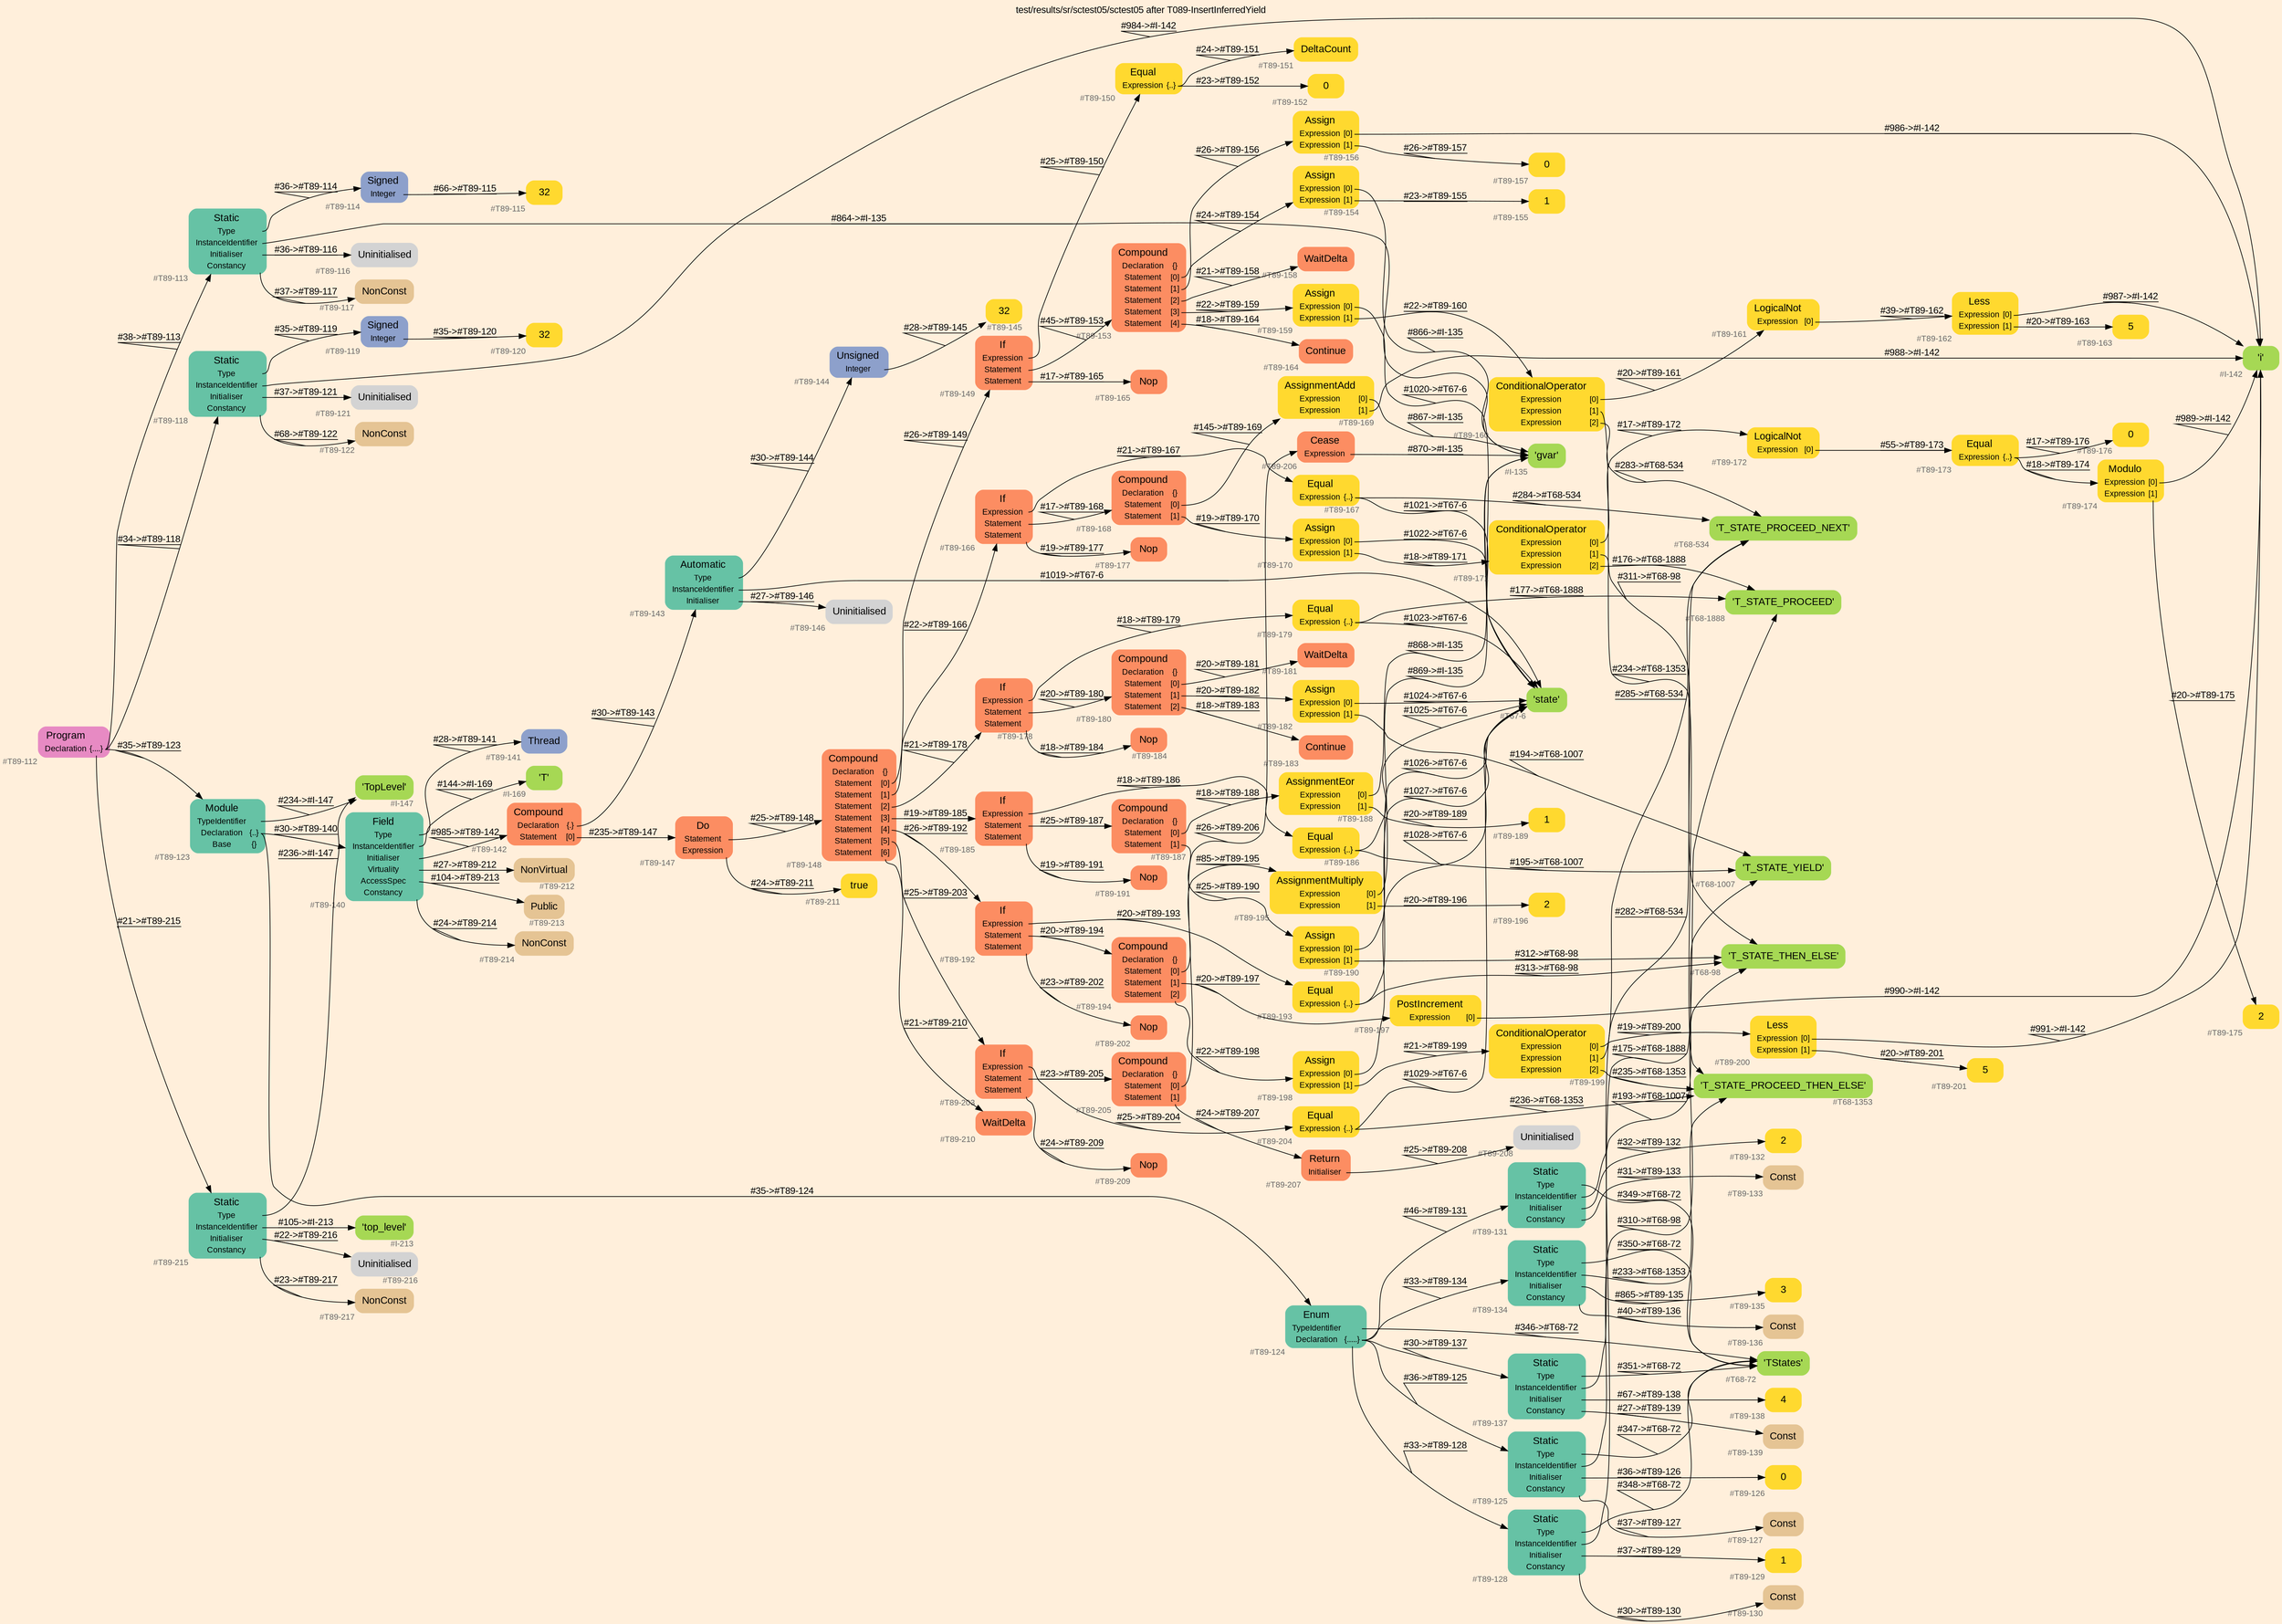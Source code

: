 digraph "test/results/sr/sctest05/sctest05 after T089-InsertInferredYield" {
label = "test/results/sr/sctest05/sctest05 after T089-InsertInferredYield"
labelloc = t
graph [
    rankdir = "LR"
    ranksep = 0.3
    bgcolor = antiquewhite1
    color = black
    fontcolor = black
    fontname = "Arial"
];
node [
    fontname = "Arial"
];
edge [
    fontname = "Arial"
];

// -------------------- node figure --------------------
// -------- block #T89-112 ----------
"#T89-112" [
    fillcolor = "/set28/4"
    xlabel = "#T89-112"
    fontsize = "12"
    fontcolor = grey40
    shape = "plaintext"
    label = <<TABLE BORDER="0" CELLBORDER="0" CELLSPACING="0">
     <TR><TD><FONT COLOR="black" POINT-SIZE="15">Program</FONT></TD></TR>
     <TR><TD><FONT COLOR="black" POINT-SIZE="12">Declaration</FONT></TD><TD PORT="port0"><FONT COLOR="black" POINT-SIZE="12">{....}</FONT></TD></TR>
    </TABLE>>
    style = "rounded,filled"
];

// -------- block #T89-113 ----------
"#T89-113" [
    fillcolor = "/set28/1"
    xlabel = "#T89-113"
    fontsize = "12"
    fontcolor = grey40
    shape = "plaintext"
    label = <<TABLE BORDER="0" CELLBORDER="0" CELLSPACING="0">
     <TR><TD><FONT COLOR="black" POINT-SIZE="15">Static</FONT></TD></TR>
     <TR><TD><FONT COLOR="black" POINT-SIZE="12">Type</FONT></TD><TD PORT="port0"></TD></TR>
     <TR><TD><FONT COLOR="black" POINT-SIZE="12">InstanceIdentifier</FONT></TD><TD PORT="port1"></TD></TR>
     <TR><TD><FONT COLOR="black" POINT-SIZE="12">Initialiser</FONT></TD><TD PORT="port2"></TD></TR>
     <TR><TD><FONT COLOR="black" POINT-SIZE="12">Constancy</FONT></TD><TD PORT="port3"></TD></TR>
    </TABLE>>
    style = "rounded,filled"
];

// -------- block #T89-114 ----------
"#T89-114" [
    fillcolor = "/set28/3"
    xlabel = "#T89-114"
    fontsize = "12"
    fontcolor = grey40
    shape = "plaintext"
    label = <<TABLE BORDER="0" CELLBORDER="0" CELLSPACING="0">
     <TR><TD><FONT COLOR="black" POINT-SIZE="15">Signed</FONT></TD></TR>
     <TR><TD><FONT COLOR="black" POINT-SIZE="12">Integer</FONT></TD><TD PORT="port0"></TD></TR>
    </TABLE>>
    style = "rounded,filled"
];

// -------- block #T89-115 ----------
"#T89-115" [
    fillcolor = "/set28/6"
    xlabel = "#T89-115"
    fontsize = "12"
    fontcolor = grey40
    shape = "plaintext"
    label = <<TABLE BORDER="0" CELLBORDER="0" CELLSPACING="0">
     <TR><TD><FONT COLOR="black" POINT-SIZE="15">32</FONT></TD></TR>
    </TABLE>>
    style = "rounded,filled"
];

// -------- block #I-135 ----------
"#I-135" [
    fillcolor = "/set28/5"
    xlabel = "#I-135"
    fontsize = "12"
    fontcolor = grey40
    shape = "plaintext"
    label = <<TABLE BORDER="0" CELLBORDER="0" CELLSPACING="0">
     <TR><TD><FONT COLOR="black" POINT-SIZE="15">'gvar'</FONT></TD></TR>
    </TABLE>>
    style = "rounded,filled"
];

// -------- block #T89-116 ----------
"#T89-116" [
    xlabel = "#T89-116"
    fontsize = "12"
    fontcolor = grey40
    shape = "plaintext"
    label = <<TABLE BORDER="0" CELLBORDER="0" CELLSPACING="0">
     <TR><TD><FONT COLOR="black" POINT-SIZE="15">Uninitialised</FONT></TD></TR>
    </TABLE>>
    style = "rounded,filled"
];

// -------- block #T89-117 ----------
"#T89-117" [
    fillcolor = "/set28/7"
    xlabel = "#T89-117"
    fontsize = "12"
    fontcolor = grey40
    shape = "plaintext"
    label = <<TABLE BORDER="0" CELLBORDER="0" CELLSPACING="0">
     <TR><TD><FONT COLOR="black" POINT-SIZE="15">NonConst</FONT></TD></TR>
    </TABLE>>
    style = "rounded,filled"
];

// -------- block #T89-118 ----------
"#T89-118" [
    fillcolor = "/set28/1"
    xlabel = "#T89-118"
    fontsize = "12"
    fontcolor = grey40
    shape = "plaintext"
    label = <<TABLE BORDER="0" CELLBORDER="0" CELLSPACING="0">
     <TR><TD><FONT COLOR="black" POINT-SIZE="15">Static</FONT></TD></TR>
     <TR><TD><FONT COLOR="black" POINT-SIZE="12">Type</FONT></TD><TD PORT="port0"></TD></TR>
     <TR><TD><FONT COLOR="black" POINT-SIZE="12">InstanceIdentifier</FONT></TD><TD PORT="port1"></TD></TR>
     <TR><TD><FONT COLOR="black" POINT-SIZE="12">Initialiser</FONT></TD><TD PORT="port2"></TD></TR>
     <TR><TD><FONT COLOR="black" POINT-SIZE="12">Constancy</FONT></TD><TD PORT="port3"></TD></TR>
    </TABLE>>
    style = "rounded,filled"
];

// -------- block #T89-119 ----------
"#T89-119" [
    fillcolor = "/set28/3"
    xlabel = "#T89-119"
    fontsize = "12"
    fontcolor = grey40
    shape = "plaintext"
    label = <<TABLE BORDER="0" CELLBORDER="0" CELLSPACING="0">
     <TR><TD><FONT COLOR="black" POINT-SIZE="15">Signed</FONT></TD></TR>
     <TR><TD><FONT COLOR="black" POINT-SIZE="12">Integer</FONT></TD><TD PORT="port0"></TD></TR>
    </TABLE>>
    style = "rounded,filled"
];

// -------- block #T89-120 ----------
"#T89-120" [
    fillcolor = "/set28/6"
    xlabel = "#T89-120"
    fontsize = "12"
    fontcolor = grey40
    shape = "plaintext"
    label = <<TABLE BORDER="0" CELLBORDER="0" CELLSPACING="0">
     <TR><TD><FONT COLOR="black" POINT-SIZE="15">32</FONT></TD></TR>
    </TABLE>>
    style = "rounded,filled"
];

// -------- block #I-142 ----------
"#I-142" [
    fillcolor = "/set28/5"
    xlabel = "#I-142"
    fontsize = "12"
    fontcolor = grey40
    shape = "plaintext"
    label = <<TABLE BORDER="0" CELLBORDER="0" CELLSPACING="0">
     <TR><TD><FONT COLOR="black" POINT-SIZE="15">'i'</FONT></TD></TR>
    </TABLE>>
    style = "rounded,filled"
];

// -------- block #T89-121 ----------
"#T89-121" [
    xlabel = "#T89-121"
    fontsize = "12"
    fontcolor = grey40
    shape = "plaintext"
    label = <<TABLE BORDER="0" CELLBORDER="0" CELLSPACING="0">
     <TR><TD><FONT COLOR="black" POINT-SIZE="15">Uninitialised</FONT></TD></TR>
    </TABLE>>
    style = "rounded,filled"
];

// -------- block #T89-122 ----------
"#T89-122" [
    fillcolor = "/set28/7"
    xlabel = "#T89-122"
    fontsize = "12"
    fontcolor = grey40
    shape = "plaintext"
    label = <<TABLE BORDER="0" CELLBORDER="0" CELLSPACING="0">
     <TR><TD><FONT COLOR="black" POINT-SIZE="15">NonConst</FONT></TD></TR>
    </TABLE>>
    style = "rounded,filled"
];

// -------- block #T89-123 ----------
"#T89-123" [
    fillcolor = "/set28/1"
    xlabel = "#T89-123"
    fontsize = "12"
    fontcolor = grey40
    shape = "plaintext"
    label = <<TABLE BORDER="0" CELLBORDER="0" CELLSPACING="0">
     <TR><TD><FONT COLOR="black" POINT-SIZE="15">Module</FONT></TD></TR>
     <TR><TD><FONT COLOR="black" POINT-SIZE="12">TypeIdentifier</FONT></TD><TD PORT="port0"></TD></TR>
     <TR><TD><FONT COLOR="black" POINT-SIZE="12">Declaration</FONT></TD><TD PORT="port1"><FONT COLOR="black" POINT-SIZE="12">{..}</FONT></TD></TR>
     <TR><TD><FONT COLOR="black" POINT-SIZE="12">Base</FONT></TD><TD PORT="port2"><FONT COLOR="black" POINT-SIZE="12">{}</FONT></TD></TR>
    </TABLE>>
    style = "rounded,filled"
];

// -------- block #I-147 ----------
"#I-147" [
    fillcolor = "/set28/5"
    xlabel = "#I-147"
    fontsize = "12"
    fontcolor = grey40
    shape = "plaintext"
    label = <<TABLE BORDER="0" CELLBORDER="0" CELLSPACING="0">
     <TR><TD><FONT COLOR="black" POINT-SIZE="15">'TopLevel'</FONT></TD></TR>
    </TABLE>>
    style = "rounded,filled"
];

// -------- block #T89-124 ----------
"#T89-124" [
    fillcolor = "/set28/1"
    xlabel = "#T89-124"
    fontsize = "12"
    fontcolor = grey40
    shape = "plaintext"
    label = <<TABLE BORDER="0" CELLBORDER="0" CELLSPACING="0">
     <TR><TD><FONT COLOR="black" POINT-SIZE="15">Enum</FONT></TD></TR>
     <TR><TD><FONT COLOR="black" POINT-SIZE="12">TypeIdentifier</FONT></TD><TD PORT="port0"></TD></TR>
     <TR><TD><FONT COLOR="black" POINT-SIZE="12">Declaration</FONT></TD><TD PORT="port1"><FONT COLOR="black" POINT-SIZE="12">{.....}</FONT></TD></TR>
    </TABLE>>
    style = "rounded,filled"
];

// -------- block #T68-72 ----------
"#T68-72" [
    fillcolor = "/set28/5"
    xlabel = "#T68-72"
    fontsize = "12"
    fontcolor = grey40
    shape = "plaintext"
    label = <<TABLE BORDER="0" CELLBORDER="0" CELLSPACING="0">
     <TR><TD><FONT COLOR="black" POINT-SIZE="15">'TStates'</FONT></TD></TR>
    </TABLE>>
    style = "rounded,filled"
];

// -------- block #T89-125 ----------
"#T89-125" [
    fillcolor = "/set28/1"
    xlabel = "#T89-125"
    fontsize = "12"
    fontcolor = grey40
    shape = "plaintext"
    label = <<TABLE BORDER="0" CELLBORDER="0" CELLSPACING="0">
     <TR><TD><FONT COLOR="black" POINT-SIZE="15">Static</FONT></TD></TR>
     <TR><TD><FONT COLOR="black" POINT-SIZE="12">Type</FONT></TD><TD PORT="port0"></TD></TR>
     <TR><TD><FONT COLOR="black" POINT-SIZE="12">InstanceIdentifier</FONT></TD><TD PORT="port1"></TD></TR>
     <TR><TD><FONT COLOR="black" POINT-SIZE="12">Initialiser</FONT></TD><TD PORT="port2"></TD></TR>
     <TR><TD><FONT COLOR="black" POINT-SIZE="12">Constancy</FONT></TD><TD PORT="port3"></TD></TR>
    </TABLE>>
    style = "rounded,filled"
];

// -------- block #T68-98 ----------
"#T68-98" [
    fillcolor = "/set28/5"
    xlabel = "#T68-98"
    fontsize = "12"
    fontcolor = grey40
    shape = "plaintext"
    label = <<TABLE BORDER="0" CELLBORDER="0" CELLSPACING="0">
     <TR><TD><FONT COLOR="black" POINT-SIZE="15">'T_STATE_THEN_ELSE'</FONT></TD></TR>
    </TABLE>>
    style = "rounded,filled"
];

// -------- block #T89-126 ----------
"#T89-126" [
    fillcolor = "/set28/6"
    xlabel = "#T89-126"
    fontsize = "12"
    fontcolor = grey40
    shape = "plaintext"
    label = <<TABLE BORDER="0" CELLBORDER="0" CELLSPACING="0">
     <TR><TD><FONT COLOR="black" POINT-SIZE="15">0</FONT></TD></TR>
    </TABLE>>
    style = "rounded,filled"
];

// -------- block #T89-127 ----------
"#T89-127" [
    fillcolor = "/set28/7"
    xlabel = "#T89-127"
    fontsize = "12"
    fontcolor = grey40
    shape = "plaintext"
    label = <<TABLE BORDER="0" CELLBORDER="0" CELLSPACING="0">
     <TR><TD><FONT COLOR="black" POINT-SIZE="15">Const</FONT></TD></TR>
    </TABLE>>
    style = "rounded,filled"
];

// -------- block #T89-128 ----------
"#T89-128" [
    fillcolor = "/set28/1"
    xlabel = "#T89-128"
    fontsize = "12"
    fontcolor = grey40
    shape = "plaintext"
    label = <<TABLE BORDER="0" CELLBORDER="0" CELLSPACING="0">
     <TR><TD><FONT COLOR="black" POINT-SIZE="15">Static</FONT></TD></TR>
     <TR><TD><FONT COLOR="black" POINT-SIZE="12">Type</FONT></TD><TD PORT="port0"></TD></TR>
     <TR><TD><FONT COLOR="black" POINT-SIZE="12">InstanceIdentifier</FONT></TD><TD PORT="port1"></TD></TR>
     <TR><TD><FONT COLOR="black" POINT-SIZE="12">Initialiser</FONT></TD><TD PORT="port2"></TD></TR>
     <TR><TD><FONT COLOR="black" POINT-SIZE="12">Constancy</FONT></TD><TD PORT="port3"></TD></TR>
    </TABLE>>
    style = "rounded,filled"
];

// -------- block #T68-534 ----------
"#T68-534" [
    fillcolor = "/set28/5"
    xlabel = "#T68-534"
    fontsize = "12"
    fontcolor = grey40
    shape = "plaintext"
    label = <<TABLE BORDER="0" CELLBORDER="0" CELLSPACING="0">
     <TR><TD><FONT COLOR="black" POINT-SIZE="15">'T_STATE_PROCEED_NEXT'</FONT></TD></TR>
    </TABLE>>
    style = "rounded,filled"
];

// -------- block #T89-129 ----------
"#T89-129" [
    fillcolor = "/set28/6"
    xlabel = "#T89-129"
    fontsize = "12"
    fontcolor = grey40
    shape = "plaintext"
    label = <<TABLE BORDER="0" CELLBORDER="0" CELLSPACING="0">
     <TR><TD><FONT COLOR="black" POINT-SIZE="15">1</FONT></TD></TR>
    </TABLE>>
    style = "rounded,filled"
];

// -------- block #T89-130 ----------
"#T89-130" [
    fillcolor = "/set28/7"
    xlabel = "#T89-130"
    fontsize = "12"
    fontcolor = grey40
    shape = "plaintext"
    label = <<TABLE BORDER="0" CELLBORDER="0" CELLSPACING="0">
     <TR><TD><FONT COLOR="black" POINT-SIZE="15">Const</FONT></TD></TR>
    </TABLE>>
    style = "rounded,filled"
];

// -------- block #T89-131 ----------
"#T89-131" [
    fillcolor = "/set28/1"
    xlabel = "#T89-131"
    fontsize = "12"
    fontcolor = grey40
    shape = "plaintext"
    label = <<TABLE BORDER="0" CELLBORDER="0" CELLSPACING="0">
     <TR><TD><FONT COLOR="black" POINT-SIZE="15">Static</FONT></TD></TR>
     <TR><TD><FONT COLOR="black" POINT-SIZE="12">Type</FONT></TD><TD PORT="port0"></TD></TR>
     <TR><TD><FONT COLOR="black" POINT-SIZE="12">InstanceIdentifier</FONT></TD><TD PORT="port1"></TD></TR>
     <TR><TD><FONT COLOR="black" POINT-SIZE="12">Initialiser</FONT></TD><TD PORT="port2"></TD></TR>
     <TR><TD><FONT COLOR="black" POINT-SIZE="12">Constancy</FONT></TD><TD PORT="port3"></TD></TR>
    </TABLE>>
    style = "rounded,filled"
];

// -------- block #T68-1007 ----------
"#T68-1007" [
    fillcolor = "/set28/5"
    xlabel = "#T68-1007"
    fontsize = "12"
    fontcolor = grey40
    shape = "plaintext"
    label = <<TABLE BORDER="0" CELLBORDER="0" CELLSPACING="0">
     <TR><TD><FONT COLOR="black" POINT-SIZE="15">'T_STATE_YIELD'</FONT></TD></TR>
    </TABLE>>
    style = "rounded,filled"
];

// -------- block #T89-132 ----------
"#T89-132" [
    fillcolor = "/set28/6"
    xlabel = "#T89-132"
    fontsize = "12"
    fontcolor = grey40
    shape = "plaintext"
    label = <<TABLE BORDER="0" CELLBORDER="0" CELLSPACING="0">
     <TR><TD><FONT COLOR="black" POINT-SIZE="15">2</FONT></TD></TR>
    </TABLE>>
    style = "rounded,filled"
];

// -------- block #T89-133 ----------
"#T89-133" [
    fillcolor = "/set28/7"
    xlabel = "#T89-133"
    fontsize = "12"
    fontcolor = grey40
    shape = "plaintext"
    label = <<TABLE BORDER="0" CELLBORDER="0" CELLSPACING="0">
     <TR><TD><FONT COLOR="black" POINT-SIZE="15">Const</FONT></TD></TR>
    </TABLE>>
    style = "rounded,filled"
];

// -------- block #T89-134 ----------
"#T89-134" [
    fillcolor = "/set28/1"
    xlabel = "#T89-134"
    fontsize = "12"
    fontcolor = grey40
    shape = "plaintext"
    label = <<TABLE BORDER="0" CELLBORDER="0" CELLSPACING="0">
     <TR><TD><FONT COLOR="black" POINT-SIZE="15">Static</FONT></TD></TR>
     <TR><TD><FONT COLOR="black" POINT-SIZE="12">Type</FONT></TD><TD PORT="port0"></TD></TR>
     <TR><TD><FONT COLOR="black" POINT-SIZE="12">InstanceIdentifier</FONT></TD><TD PORT="port1"></TD></TR>
     <TR><TD><FONT COLOR="black" POINT-SIZE="12">Initialiser</FONT></TD><TD PORT="port2"></TD></TR>
     <TR><TD><FONT COLOR="black" POINT-SIZE="12">Constancy</FONT></TD><TD PORT="port3"></TD></TR>
    </TABLE>>
    style = "rounded,filled"
];

// -------- block #T68-1353 ----------
"#T68-1353" [
    fillcolor = "/set28/5"
    xlabel = "#T68-1353"
    fontsize = "12"
    fontcolor = grey40
    shape = "plaintext"
    label = <<TABLE BORDER="0" CELLBORDER="0" CELLSPACING="0">
     <TR><TD><FONT COLOR="black" POINT-SIZE="15">'T_STATE_PROCEED_THEN_ELSE'</FONT></TD></TR>
    </TABLE>>
    style = "rounded,filled"
];

// -------- block #T89-135 ----------
"#T89-135" [
    fillcolor = "/set28/6"
    xlabel = "#T89-135"
    fontsize = "12"
    fontcolor = grey40
    shape = "plaintext"
    label = <<TABLE BORDER="0" CELLBORDER="0" CELLSPACING="0">
     <TR><TD><FONT COLOR="black" POINT-SIZE="15">3</FONT></TD></TR>
    </TABLE>>
    style = "rounded,filled"
];

// -------- block #T89-136 ----------
"#T89-136" [
    fillcolor = "/set28/7"
    xlabel = "#T89-136"
    fontsize = "12"
    fontcolor = grey40
    shape = "plaintext"
    label = <<TABLE BORDER="0" CELLBORDER="0" CELLSPACING="0">
     <TR><TD><FONT COLOR="black" POINT-SIZE="15">Const</FONT></TD></TR>
    </TABLE>>
    style = "rounded,filled"
];

// -------- block #T89-137 ----------
"#T89-137" [
    fillcolor = "/set28/1"
    xlabel = "#T89-137"
    fontsize = "12"
    fontcolor = grey40
    shape = "plaintext"
    label = <<TABLE BORDER="0" CELLBORDER="0" CELLSPACING="0">
     <TR><TD><FONT COLOR="black" POINT-SIZE="15">Static</FONT></TD></TR>
     <TR><TD><FONT COLOR="black" POINT-SIZE="12">Type</FONT></TD><TD PORT="port0"></TD></TR>
     <TR><TD><FONT COLOR="black" POINT-SIZE="12">InstanceIdentifier</FONT></TD><TD PORT="port1"></TD></TR>
     <TR><TD><FONT COLOR="black" POINT-SIZE="12">Initialiser</FONT></TD><TD PORT="port2"></TD></TR>
     <TR><TD><FONT COLOR="black" POINT-SIZE="12">Constancy</FONT></TD><TD PORT="port3"></TD></TR>
    </TABLE>>
    style = "rounded,filled"
];

// -------- block #T68-1888 ----------
"#T68-1888" [
    fillcolor = "/set28/5"
    xlabel = "#T68-1888"
    fontsize = "12"
    fontcolor = grey40
    shape = "plaintext"
    label = <<TABLE BORDER="0" CELLBORDER="0" CELLSPACING="0">
     <TR><TD><FONT COLOR="black" POINT-SIZE="15">'T_STATE_PROCEED'</FONT></TD></TR>
    </TABLE>>
    style = "rounded,filled"
];

// -------- block #T89-138 ----------
"#T89-138" [
    fillcolor = "/set28/6"
    xlabel = "#T89-138"
    fontsize = "12"
    fontcolor = grey40
    shape = "plaintext"
    label = <<TABLE BORDER="0" CELLBORDER="0" CELLSPACING="0">
     <TR><TD><FONT COLOR="black" POINT-SIZE="15">4</FONT></TD></TR>
    </TABLE>>
    style = "rounded,filled"
];

// -------- block #T89-139 ----------
"#T89-139" [
    fillcolor = "/set28/7"
    xlabel = "#T89-139"
    fontsize = "12"
    fontcolor = grey40
    shape = "plaintext"
    label = <<TABLE BORDER="0" CELLBORDER="0" CELLSPACING="0">
     <TR><TD><FONT COLOR="black" POINT-SIZE="15">Const</FONT></TD></TR>
    </TABLE>>
    style = "rounded,filled"
];

// -------- block #T89-140 ----------
"#T89-140" [
    fillcolor = "/set28/1"
    xlabel = "#T89-140"
    fontsize = "12"
    fontcolor = grey40
    shape = "plaintext"
    label = <<TABLE BORDER="0" CELLBORDER="0" CELLSPACING="0">
     <TR><TD><FONT COLOR="black" POINT-SIZE="15">Field</FONT></TD></TR>
     <TR><TD><FONT COLOR="black" POINT-SIZE="12">Type</FONT></TD><TD PORT="port0"></TD></TR>
     <TR><TD><FONT COLOR="black" POINT-SIZE="12">InstanceIdentifier</FONT></TD><TD PORT="port1"></TD></TR>
     <TR><TD><FONT COLOR="black" POINT-SIZE="12">Initialiser</FONT></TD><TD PORT="port2"></TD></TR>
     <TR><TD><FONT COLOR="black" POINT-SIZE="12">Virtuality</FONT></TD><TD PORT="port3"></TD></TR>
     <TR><TD><FONT COLOR="black" POINT-SIZE="12">AccessSpec</FONT></TD><TD PORT="port4"></TD></TR>
     <TR><TD><FONT COLOR="black" POINT-SIZE="12">Constancy</FONT></TD><TD PORT="port5"></TD></TR>
    </TABLE>>
    style = "rounded,filled"
];

// -------- block #T89-141 ----------
"#T89-141" [
    fillcolor = "/set28/3"
    xlabel = "#T89-141"
    fontsize = "12"
    fontcolor = grey40
    shape = "plaintext"
    label = <<TABLE BORDER="0" CELLBORDER="0" CELLSPACING="0">
     <TR><TD><FONT COLOR="black" POINT-SIZE="15">Thread</FONT></TD></TR>
    </TABLE>>
    style = "rounded,filled"
];

// -------- block #I-169 ----------
"#I-169" [
    fillcolor = "/set28/5"
    xlabel = "#I-169"
    fontsize = "12"
    fontcolor = grey40
    shape = "plaintext"
    label = <<TABLE BORDER="0" CELLBORDER="0" CELLSPACING="0">
     <TR><TD><FONT COLOR="black" POINT-SIZE="15">'T'</FONT></TD></TR>
    </TABLE>>
    style = "rounded,filled"
];

// -------- block #T89-142 ----------
"#T89-142" [
    fillcolor = "/set28/2"
    xlabel = "#T89-142"
    fontsize = "12"
    fontcolor = grey40
    shape = "plaintext"
    label = <<TABLE BORDER="0" CELLBORDER="0" CELLSPACING="0">
     <TR><TD><FONT COLOR="black" POINT-SIZE="15">Compound</FONT></TD></TR>
     <TR><TD><FONT COLOR="black" POINT-SIZE="12">Declaration</FONT></TD><TD PORT="port0"><FONT COLOR="black" POINT-SIZE="12">{.}</FONT></TD></TR>
     <TR><TD><FONT COLOR="black" POINT-SIZE="12">Statement</FONT></TD><TD PORT="port1"><FONT COLOR="black" POINT-SIZE="12">[0]</FONT></TD></TR>
    </TABLE>>
    style = "rounded,filled"
];

// -------- block #T89-143 ----------
"#T89-143" [
    fillcolor = "/set28/1"
    xlabel = "#T89-143"
    fontsize = "12"
    fontcolor = grey40
    shape = "plaintext"
    label = <<TABLE BORDER="0" CELLBORDER="0" CELLSPACING="0">
     <TR><TD><FONT COLOR="black" POINT-SIZE="15">Automatic</FONT></TD></TR>
     <TR><TD><FONT COLOR="black" POINT-SIZE="12">Type</FONT></TD><TD PORT="port0"></TD></TR>
     <TR><TD><FONT COLOR="black" POINT-SIZE="12">InstanceIdentifier</FONT></TD><TD PORT="port1"></TD></TR>
     <TR><TD><FONT COLOR="black" POINT-SIZE="12">Initialiser</FONT></TD><TD PORT="port2"></TD></TR>
    </TABLE>>
    style = "rounded,filled"
];

// -------- block #T89-144 ----------
"#T89-144" [
    fillcolor = "/set28/3"
    xlabel = "#T89-144"
    fontsize = "12"
    fontcolor = grey40
    shape = "plaintext"
    label = <<TABLE BORDER="0" CELLBORDER="0" CELLSPACING="0">
     <TR><TD><FONT COLOR="black" POINT-SIZE="15">Unsigned</FONT></TD></TR>
     <TR><TD><FONT COLOR="black" POINT-SIZE="12">Integer</FONT></TD><TD PORT="port0"></TD></TR>
    </TABLE>>
    style = "rounded,filled"
];

// -------- block #T89-145 ----------
"#T89-145" [
    fillcolor = "/set28/6"
    xlabel = "#T89-145"
    fontsize = "12"
    fontcolor = grey40
    shape = "plaintext"
    label = <<TABLE BORDER="0" CELLBORDER="0" CELLSPACING="0">
     <TR><TD><FONT COLOR="black" POINT-SIZE="15">32</FONT></TD></TR>
    </TABLE>>
    style = "rounded,filled"
];

// -------- block #T67-6 ----------
"#T67-6" [
    fillcolor = "/set28/5"
    xlabel = "#T67-6"
    fontsize = "12"
    fontcolor = grey40
    shape = "plaintext"
    label = <<TABLE BORDER="0" CELLBORDER="0" CELLSPACING="0">
     <TR><TD><FONT COLOR="black" POINT-SIZE="15">'state'</FONT></TD></TR>
    </TABLE>>
    style = "rounded,filled"
];

// -------- block #T89-146 ----------
"#T89-146" [
    xlabel = "#T89-146"
    fontsize = "12"
    fontcolor = grey40
    shape = "plaintext"
    label = <<TABLE BORDER="0" CELLBORDER="0" CELLSPACING="0">
     <TR><TD><FONT COLOR="black" POINT-SIZE="15">Uninitialised</FONT></TD></TR>
    </TABLE>>
    style = "rounded,filled"
];

// -------- block #T89-147 ----------
"#T89-147" [
    fillcolor = "/set28/2"
    xlabel = "#T89-147"
    fontsize = "12"
    fontcolor = grey40
    shape = "plaintext"
    label = <<TABLE BORDER="0" CELLBORDER="0" CELLSPACING="0">
     <TR><TD><FONT COLOR="black" POINT-SIZE="15">Do</FONT></TD></TR>
     <TR><TD><FONT COLOR="black" POINT-SIZE="12">Statement</FONT></TD><TD PORT="port0"></TD></TR>
     <TR><TD><FONT COLOR="black" POINT-SIZE="12">Expression</FONT></TD><TD PORT="port1"></TD></TR>
    </TABLE>>
    style = "rounded,filled"
];

// -------- block #T89-148 ----------
"#T89-148" [
    fillcolor = "/set28/2"
    xlabel = "#T89-148"
    fontsize = "12"
    fontcolor = grey40
    shape = "plaintext"
    label = <<TABLE BORDER="0" CELLBORDER="0" CELLSPACING="0">
     <TR><TD><FONT COLOR="black" POINT-SIZE="15">Compound</FONT></TD></TR>
     <TR><TD><FONT COLOR="black" POINT-SIZE="12">Declaration</FONT></TD><TD PORT="port0"><FONT COLOR="black" POINT-SIZE="12">{}</FONT></TD></TR>
     <TR><TD><FONT COLOR="black" POINT-SIZE="12">Statement</FONT></TD><TD PORT="port1"><FONT COLOR="black" POINT-SIZE="12">[0]</FONT></TD></TR>
     <TR><TD><FONT COLOR="black" POINT-SIZE="12">Statement</FONT></TD><TD PORT="port2"><FONT COLOR="black" POINT-SIZE="12">[1]</FONT></TD></TR>
     <TR><TD><FONT COLOR="black" POINT-SIZE="12">Statement</FONT></TD><TD PORT="port3"><FONT COLOR="black" POINT-SIZE="12">[2]</FONT></TD></TR>
     <TR><TD><FONT COLOR="black" POINT-SIZE="12">Statement</FONT></TD><TD PORT="port4"><FONT COLOR="black" POINT-SIZE="12">[3]</FONT></TD></TR>
     <TR><TD><FONT COLOR="black" POINT-SIZE="12">Statement</FONT></TD><TD PORT="port5"><FONT COLOR="black" POINT-SIZE="12">[4]</FONT></TD></TR>
     <TR><TD><FONT COLOR="black" POINT-SIZE="12">Statement</FONT></TD><TD PORT="port6"><FONT COLOR="black" POINT-SIZE="12">[5]</FONT></TD></TR>
     <TR><TD><FONT COLOR="black" POINT-SIZE="12">Statement</FONT></TD><TD PORT="port7"><FONT COLOR="black" POINT-SIZE="12">[6]</FONT></TD></TR>
    </TABLE>>
    style = "rounded,filled"
];

// -------- block #T89-149 ----------
"#T89-149" [
    fillcolor = "/set28/2"
    xlabel = "#T89-149"
    fontsize = "12"
    fontcolor = grey40
    shape = "plaintext"
    label = <<TABLE BORDER="0" CELLBORDER="0" CELLSPACING="0">
     <TR><TD><FONT COLOR="black" POINT-SIZE="15">If</FONT></TD></TR>
     <TR><TD><FONT COLOR="black" POINT-SIZE="12">Expression</FONT></TD><TD PORT="port0"></TD></TR>
     <TR><TD><FONT COLOR="black" POINT-SIZE="12">Statement</FONT></TD><TD PORT="port1"></TD></TR>
     <TR><TD><FONT COLOR="black" POINT-SIZE="12">Statement</FONT></TD><TD PORT="port2"></TD></TR>
    </TABLE>>
    style = "rounded,filled"
];

// -------- block #T89-150 ----------
"#T89-150" [
    fillcolor = "/set28/6"
    xlabel = "#T89-150"
    fontsize = "12"
    fontcolor = grey40
    shape = "plaintext"
    label = <<TABLE BORDER="0" CELLBORDER="0" CELLSPACING="0">
     <TR><TD><FONT COLOR="black" POINT-SIZE="15">Equal</FONT></TD></TR>
     <TR><TD><FONT COLOR="black" POINT-SIZE="12">Expression</FONT></TD><TD PORT="port0"><FONT COLOR="black" POINT-SIZE="12">{..}</FONT></TD></TR>
    </TABLE>>
    style = "rounded,filled"
];

// -------- block #T89-151 ----------
"#T89-151" [
    fillcolor = "/set28/6"
    xlabel = "#T89-151"
    fontsize = "12"
    fontcolor = grey40
    shape = "plaintext"
    label = <<TABLE BORDER="0" CELLBORDER="0" CELLSPACING="0">
     <TR><TD><FONT COLOR="black" POINT-SIZE="15">DeltaCount</FONT></TD></TR>
    </TABLE>>
    style = "rounded,filled"
];

// -------- block #T89-152 ----------
"#T89-152" [
    fillcolor = "/set28/6"
    xlabel = "#T89-152"
    fontsize = "12"
    fontcolor = grey40
    shape = "plaintext"
    label = <<TABLE BORDER="0" CELLBORDER="0" CELLSPACING="0">
     <TR><TD><FONT COLOR="black" POINT-SIZE="15">0</FONT></TD></TR>
    </TABLE>>
    style = "rounded,filled"
];

// -------- block #T89-153 ----------
"#T89-153" [
    fillcolor = "/set28/2"
    xlabel = "#T89-153"
    fontsize = "12"
    fontcolor = grey40
    shape = "plaintext"
    label = <<TABLE BORDER="0" CELLBORDER="0" CELLSPACING="0">
     <TR><TD><FONT COLOR="black" POINT-SIZE="15">Compound</FONT></TD></TR>
     <TR><TD><FONT COLOR="black" POINT-SIZE="12">Declaration</FONT></TD><TD PORT="port0"><FONT COLOR="black" POINT-SIZE="12">{}</FONT></TD></TR>
     <TR><TD><FONT COLOR="black" POINT-SIZE="12">Statement</FONT></TD><TD PORT="port1"><FONT COLOR="black" POINT-SIZE="12">[0]</FONT></TD></TR>
     <TR><TD><FONT COLOR="black" POINT-SIZE="12">Statement</FONT></TD><TD PORT="port2"><FONT COLOR="black" POINT-SIZE="12">[1]</FONT></TD></TR>
     <TR><TD><FONT COLOR="black" POINT-SIZE="12">Statement</FONT></TD><TD PORT="port3"><FONT COLOR="black" POINT-SIZE="12">[2]</FONT></TD></TR>
     <TR><TD><FONT COLOR="black" POINT-SIZE="12">Statement</FONT></TD><TD PORT="port4"><FONT COLOR="black" POINT-SIZE="12">[3]</FONT></TD></TR>
     <TR><TD><FONT COLOR="black" POINT-SIZE="12">Statement</FONT></TD><TD PORT="port5"><FONT COLOR="black" POINT-SIZE="12">[4]</FONT></TD></TR>
    </TABLE>>
    style = "rounded,filled"
];

// -------- block #T89-154 ----------
"#T89-154" [
    fillcolor = "/set28/6"
    xlabel = "#T89-154"
    fontsize = "12"
    fontcolor = grey40
    shape = "plaintext"
    label = <<TABLE BORDER="0" CELLBORDER="0" CELLSPACING="0">
     <TR><TD><FONT COLOR="black" POINT-SIZE="15">Assign</FONT></TD></TR>
     <TR><TD><FONT COLOR="black" POINT-SIZE="12">Expression</FONT></TD><TD PORT="port0"><FONT COLOR="black" POINT-SIZE="12">[0]</FONT></TD></TR>
     <TR><TD><FONT COLOR="black" POINT-SIZE="12">Expression</FONT></TD><TD PORT="port1"><FONT COLOR="black" POINT-SIZE="12">[1]</FONT></TD></TR>
    </TABLE>>
    style = "rounded,filled"
];

// -------- block #T89-155 ----------
"#T89-155" [
    fillcolor = "/set28/6"
    xlabel = "#T89-155"
    fontsize = "12"
    fontcolor = grey40
    shape = "plaintext"
    label = <<TABLE BORDER="0" CELLBORDER="0" CELLSPACING="0">
     <TR><TD><FONT COLOR="black" POINT-SIZE="15">1</FONT></TD></TR>
    </TABLE>>
    style = "rounded,filled"
];

// -------- block #T89-156 ----------
"#T89-156" [
    fillcolor = "/set28/6"
    xlabel = "#T89-156"
    fontsize = "12"
    fontcolor = grey40
    shape = "plaintext"
    label = <<TABLE BORDER="0" CELLBORDER="0" CELLSPACING="0">
     <TR><TD><FONT COLOR="black" POINT-SIZE="15">Assign</FONT></TD></TR>
     <TR><TD><FONT COLOR="black" POINT-SIZE="12">Expression</FONT></TD><TD PORT="port0"><FONT COLOR="black" POINT-SIZE="12">[0]</FONT></TD></TR>
     <TR><TD><FONT COLOR="black" POINT-SIZE="12">Expression</FONT></TD><TD PORT="port1"><FONT COLOR="black" POINT-SIZE="12">[1]</FONT></TD></TR>
    </TABLE>>
    style = "rounded,filled"
];

// -------- block #T89-157 ----------
"#T89-157" [
    fillcolor = "/set28/6"
    xlabel = "#T89-157"
    fontsize = "12"
    fontcolor = grey40
    shape = "plaintext"
    label = <<TABLE BORDER="0" CELLBORDER="0" CELLSPACING="0">
     <TR><TD><FONT COLOR="black" POINT-SIZE="15">0</FONT></TD></TR>
    </TABLE>>
    style = "rounded,filled"
];

// -------- block #T89-158 ----------
"#T89-158" [
    fillcolor = "/set28/2"
    xlabel = "#T89-158"
    fontsize = "12"
    fontcolor = grey40
    shape = "plaintext"
    label = <<TABLE BORDER="0" CELLBORDER="0" CELLSPACING="0">
     <TR><TD><FONT COLOR="black" POINT-SIZE="15">WaitDelta</FONT></TD></TR>
    </TABLE>>
    style = "rounded,filled"
];

// -------- block #T89-159 ----------
"#T89-159" [
    fillcolor = "/set28/6"
    xlabel = "#T89-159"
    fontsize = "12"
    fontcolor = grey40
    shape = "plaintext"
    label = <<TABLE BORDER="0" CELLBORDER="0" CELLSPACING="0">
     <TR><TD><FONT COLOR="black" POINT-SIZE="15">Assign</FONT></TD></TR>
     <TR><TD><FONT COLOR="black" POINT-SIZE="12">Expression</FONT></TD><TD PORT="port0"><FONT COLOR="black" POINT-SIZE="12">[0]</FONT></TD></TR>
     <TR><TD><FONT COLOR="black" POINT-SIZE="12">Expression</FONT></TD><TD PORT="port1"><FONT COLOR="black" POINT-SIZE="12">[1]</FONT></TD></TR>
    </TABLE>>
    style = "rounded,filled"
];

// -------- block #T89-160 ----------
"#T89-160" [
    fillcolor = "/set28/6"
    xlabel = "#T89-160"
    fontsize = "12"
    fontcolor = grey40
    shape = "plaintext"
    label = <<TABLE BORDER="0" CELLBORDER="0" CELLSPACING="0">
     <TR><TD><FONT COLOR="black" POINT-SIZE="15">ConditionalOperator</FONT></TD></TR>
     <TR><TD><FONT COLOR="black" POINT-SIZE="12">Expression</FONT></TD><TD PORT="port0"><FONT COLOR="black" POINT-SIZE="12">[0]</FONT></TD></TR>
     <TR><TD><FONT COLOR="black" POINT-SIZE="12">Expression</FONT></TD><TD PORT="port1"><FONT COLOR="black" POINT-SIZE="12">[1]</FONT></TD></TR>
     <TR><TD><FONT COLOR="black" POINT-SIZE="12">Expression</FONT></TD><TD PORT="port2"><FONT COLOR="black" POINT-SIZE="12">[2]</FONT></TD></TR>
    </TABLE>>
    style = "rounded,filled"
];

// -------- block #T89-161 ----------
"#T89-161" [
    fillcolor = "/set28/6"
    xlabel = "#T89-161"
    fontsize = "12"
    fontcolor = grey40
    shape = "plaintext"
    label = <<TABLE BORDER="0" CELLBORDER="0" CELLSPACING="0">
     <TR><TD><FONT COLOR="black" POINT-SIZE="15">LogicalNot</FONT></TD></TR>
     <TR><TD><FONT COLOR="black" POINT-SIZE="12">Expression</FONT></TD><TD PORT="port0"><FONT COLOR="black" POINT-SIZE="12">[0]</FONT></TD></TR>
    </TABLE>>
    style = "rounded,filled"
];

// -------- block #T89-162 ----------
"#T89-162" [
    fillcolor = "/set28/6"
    xlabel = "#T89-162"
    fontsize = "12"
    fontcolor = grey40
    shape = "plaintext"
    label = <<TABLE BORDER="0" CELLBORDER="0" CELLSPACING="0">
     <TR><TD><FONT COLOR="black" POINT-SIZE="15">Less</FONT></TD></TR>
     <TR><TD><FONT COLOR="black" POINT-SIZE="12">Expression</FONT></TD><TD PORT="port0"><FONT COLOR="black" POINT-SIZE="12">[0]</FONT></TD></TR>
     <TR><TD><FONT COLOR="black" POINT-SIZE="12">Expression</FONT></TD><TD PORT="port1"><FONT COLOR="black" POINT-SIZE="12">[1]</FONT></TD></TR>
    </TABLE>>
    style = "rounded,filled"
];

// -------- block #T89-163 ----------
"#T89-163" [
    fillcolor = "/set28/6"
    xlabel = "#T89-163"
    fontsize = "12"
    fontcolor = grey40
    shape = "plaintext"
    label = <<TABLE BORDER="0" CELLBORDER="0" CELLSPACING="0">
     <TR><TD><FONT COLOR="black" POINT-SIZE="15">5</FONT></TD></TR>
    </TABLE>>
    style = "rounded,filled"
];

// -------- block #T89-164 ----------
"#T89-164" [
    fillcolor = "/set28/2"
    xlabel = "#T89-164"
    fontsize = "12"
    fontcolor = grey40
    shape = "plaintext"
    label = <<TABLE BORDER="0" CELLBORDER="0" CELLSPACING="0">
     <TR><TD><FONT COLOR="black" POINT-SIZE="15">Continue</FONT></TD></TR>
    </TABLE>>
    style = "rounded,filled"
];

// -------- block #T89-165 ----------
"#T89-165" [
    fillcolor = "/set28/2"
    xlabel = "#T89-165"
    fontsize = "12"
    fontcolor = grey40
    shape = "plaintext"
    label = <<TABLE BORDER="0" CELLBORDER="0" CELLSPACING="0">
     <TR><TD><FONT COLOR="black" POINT-SIZE="15">Nop</FONT></TD></TR>
    </TABLE>>
    style = "rounded,filled"
];

// -------- block #T89-166 ----------
"#T89-166" [
    fillcolor = "/set28/2"
    xlabel = "#T89-166"
    fontsize = "12"
    fontcolor = grey40
    shape = "plaintext"
    label = <<TABLE BORDER="0" CELLBORDER="0" CELLSPACING="0">
     <TR><TD><FONT COLOR="black" POINT-SIZE="15">If</FONT></TD></TR>
     <TR><TD><FONT COLOR="black" POINT-SIZE="12">Expression</FONT></TD><TD PORT="port0"></TD></TR>
     <TR><TD><FONT COLOR="black" POINT-SIZE="12">Statement</FONT></TD><TD PORT="port1"></TD></TR>
     <TR><TD><FONT COLOR="black" POINT-SIZE="12">Statement</FONT></TD><TD PORT="port2"></TD></TR>
    </TABLE>>
    style = "rounded,filled"
];

// -------- block #T89-167 ----------
"#T89-167" [
    fillcolor = "/set28/6"
    xlabel = "#T89-167"
    fontsize = "12"
    fontcolor = grey40
    shape = "plaintext"
    label = <<TABLE BORDER="0" CELLBORDER="0" CELLSPACING="0">
     <TR><TD><FONT COLOR="black" POINT-SIZE="15">Equal</FONT></TD></TR>
     <TR><TD><FONT COLOR="black" POINT-SIZE="12">Expression</FONT></TD><TD PORT="port0"><FONT COLOR="black" POINT-SIZE="12">{..}</FONT></TD></TR>
    </TABLE>>
    style = "rounded,filled"
];

// -------- block #T89-168 ----------
"#T89-168" [
    fillcolor = "/set28/2"
    xlabel = "#T89-168"
    fontsize = "12"
    fontcolor = grey40
    shape = "plaintext"
    label = <<TABLE BORDER="0" CELLBORDER="0" CELLSPACING="0">
     <TR><TD><FONT COLOR="black" POINT-SIZE="15">Compound</FONT></TD></TR>
     <TR><TD><FONT COLOR="black" POINT-SIZE="12">Declaration</FONT></TD><TD PORT="port0"><FONT COLOR="black" POINT-SIZE="12">{}</FONT></TD></TR>
     <TR><TD><FONT COLOR="black" POINT-SIZE="12">Statement</FONT></TD><TD PORT="port1"><FONT COLOR="black" POINT-SIZE="12">[0]</FONT></TD></TR>
     <TR><TD><FONT COLOR="black" POINT-SIZE="12">Statement</FONT></TD><TD PORT="port2"><FONT COLOR="black" POINT-SIZE="12">[1]</FONT></TD></TR>
    </TABLE>>
    style = "rounded,filled"
];

// -------- block #T89-169 ----------
"#T89-169" [
    fillcolor = "/set28/6"
    xlabel = "#T89-169"
    fontsize = "12"
    fontcolor = grey40
    shape = "plaintext"
    label = <<TABLE BORDER="0" CELLBORDER="0" CELLSPACING="0">
     <TR><TD><FONT COLOR="black" POINT-SIZE="15">AssignmentAdd</FONT></TD></TR>
     <TR><TD><FONT COLOR="black" POINT-SIZE="12">Expression</FONT></TD><TD PORT="port0"><FONT COLOR="black" POINT-SIZE="12">[0]</FONT></TD></TR>
     <TR><TD><FONT COLOR="black" POINT-SIZE="12">Expression</FONT></TD><TD PORT="port1"><FONT COLOR="black" POINT-SIZE="12">[1]</FONT></TD></TR>
    </TABLE>>
    style = "rounded,filled"
];

// -------- block #T89-170 ----------
"#T89-170" [
    fillcolor = "/set28/6"
    xlabel = "#T89-170"
    fontsize = "12"
    fontcolor = grey40
    shape = "plaintext"
    label = <<TABLE BORDER="0" CELLBORDER="0" CELLSPACING="0">
     <TR><TD><FONT COLOR="black" POINT-SIZE="15">Assign</FONT></TD></TR>
     <TR><TD><FONT COLOR="black" POINT-SIZE="12">Expression</FONT></TD><TD PORT="port0"><FONT COLOR="black" POINT-SIZE="12">[0]</FONT></TD></TR>
     <TR><TD><FONT COLOR="black" POINT-SIZE="12">Expression</FONT></TD><TD PORT="port1"><FONT COLOR="black" POINT-SIZE="12">[1]</FONT></TD></TR>
    </TABLE>>
    style = "rounded,filled"
];

// -------- block #T89-171 ----------
"#T89-171" [
    fillcolor = "/set28/6"
    xlabel = "#T89-171"
    fontsize = "12"
    fontcolor = grey40
    shape = "plaintext"
    label = <<TABLE BORDER="0" CELLBORDER="0" CELLSPACING="0">
     <TR><TD><FONT COLOR="black" POINT-SIZE="15">ConditionalOperator</FONT></TD></TR>
     <TR><TD><FONT COLOR="black" POINT-SIZE="12">Expression</FONT></TD><TD PORT="port0"><FONT COLOR="black" POINT-SIZE="12">[0]</FONT></TD></TR>
     <TR><TD><FONT COLOR="black" POINT-SIZE="12">Expression</FONT></TD><TD PORT="port1"><FONT COLOR="black" POINT-SIZE="12">[1]</FONT></TD></TR>
     <TR><TD><FONT COLOR="black" POINT-SIZE="12">Expression</FONT></TD><TD PORT="port2"><FONT COLOR="black" POINT-SIZE="12">[2]</FONT></TD></TR>
    </TABLE>>
    style = "rounded,filled"
];

// -------- block #T89-172 ----------
"#T89-172" [
    fillcolor = "/set28/6"
    xlabel = "#T89-172"
    fontsize = "12"
    fontcolor = grey40
    shape = "plaintext"
    label = <<TABLE BORDER="0" CELLBORDER="0" CELLSPACING="0">
     <TR><TD><FONT COLOR="black" POINT-SIZE="15">LogicalNot</FONT></TD></TR>
     <TR><TD><FONT COLOR="black" POINT-SIZE="12">Expression</FONT></TD><TD PORT="port0"><FONT COLOR="black" POINT-SIZE="12">[0]</FONT></TD></TR>
    </TABLE>>
    style = "rounded,filled"
];

// -------- block #T89-173 ----------
"#T89-173" [
    fillcolor = "/set28/6"
    xlabel = "#T89-173"
    fontsize = "12"
    fontcolor = grey40
    shape = "plaintext"
    label = <<TABLE BORDER="0" CELLBORDER="0" CELLSPACING="0">
     <TR><TD><FONT COLOR="black" POINT-SIZE="15">Equal</FONT></TD></TR>
     <TR><TD><FONT COLOR="black" POINT-SIZE="12">Expression</FONT></TD><TD PORT="port0"><FONT COLOR="black" POINT-SIZE="12">{..}</FONT></TD></TR>
    </TABLE>>
    style = "rounded,filled"
];

// -------- block #T89-174 ----------
"#T89-174" [
    fillcolor = "/set28/6"
    xlabel = "#T89-174"
    fontsize = "12"
    fontcolor = grey40
    shape = "plaintext"
    label = <<TABLE BORDER="0" CELLBORDER="0" CELLSPACING="0">
     <TR><TD><FONT COLOR="black" POINT-SIZE="15">Modulo</FONT></TD></TR>
     <TR><TD><FONT COLOR="black" POINT-SIZE="12">Expression</FONT></TD><TD PORT="port0"><FONT COLOR="black" POINT-SIZE="12">[0]</FONT></TD></TR>
     <TR><TD><FONT COLOR="black" POINT-SIZE="12">Expression</FONT></TD><TD PORT="port1"><FONT COLOR="black" POINT-SIZE="12">[1]</FONT></TD></TR>
    </TABLE>>
    style = "rounded,filled"
];

// -------- block #T89-175 ----------
"#T89-175" [
    fillcolor = "/set28/6"
    xlabel = "#T89-175"
    fontsize = "12"
    fontcolor = grey40
    shape = "plaintext"
    label = <<TABLE BORDER="0" CELLBORDER="0" CELLSPACING="0">
     <TR><TD><FONT COLOR="black" POINT-SIZE="15">2</FONT></TD></TR>
    </TABLE>>
    style = "rounded,filled"
];

// -------- block #T89-176 ----------
"#T89-176" [
    fillcolor = "/set28/6"
    xlabel = "#T89-176"
    fontsize = "12"
    fontcolor = grey40
    shape = "plaintext"
    label = <<TABLE BORDER="0" CELLBORDER="0" CELLSPACING="0">
     <TR><TD><FONT COLOR="black" POINT-SIZE="15">0</FONT></TD></TR>
    </TABLE>>
    style = "rounded,filled"
];

// -------- block #T89-177 ----------
"#T89-177" [
    fillcolor = "/set28/2"
    xlabel = "#T89-177"
    fontsize = "12"
    fontcolor = grey40
    shape = "plaintext"
    label = <<TABLE BORDER="0" CELLBORDER="0" CELLSPACING="0">
     <TR><TD><FONT COLOR="black" POINT-SIZE="15">Nop</FONT></TD></TR>
    </TABLE>>
    style = "rounded,filled"
];

// -------- block #T89-178 ----------
"#T89-178" [
    fillcolor = "/set28/2"
    xlabel = "#T89-178"
    fontsize = "12"
    fontcolor = grey40
    shape = "plaintext"
    label = <<TABLE BORDER="0" CELLBORDER="0" CELLSPACING="0">
     <TR><TD><FONT COLOR="black" POINT-SIZE="15">If</FONT></TD></TR>
     <TR><TD><FONT COLOR="black" POINT-SIZE="12">Expression</FONT></TD><TD PORT="port0"></TD></TR>
     <TR><TD><FONT COLOR="black" POINT-SIZE="12">Statement</FONT></TD><TD PORT="port1"></TD></TR>
     <TR><TD><FONT COLOR="black" POINT-SIZE="12">Statement</FONT></TD><TD PORT="port2"></TD></TR>
    </TABLE>>
    style = "rounded,filled"
];

// -------- block #T89-179 ----------
"#T89-179" [
    fillcolor = "/set28/6"
    xlabel = "#T89-179"
    fontsize = "12"
    fontcolor = grey40
    shape = "plaintext"
    label = <<TABLE BORDER="0" CELLBORDER="0" CELLSPACING="0">
     <TR><TD><FONT COLOR="black" POINT-SIZE="15">Equal</FONT></TD></TR>
     <TR><TD><FONT COLOR="black" POINT-SIZE="12">Expression</FONT></TD><TD PORT="port0"><FONT COLOR="black" POINT-SIZE="12">{..}</FONT></TD></TR>
    </TABLE>>
    style = "rounded,filled"
];

// -------- block #T89-180 ----------
"#T89-180" [
    fillcolor = "/set28/2"
    xlabel = "#T89-180"
    fontsize = "12"
    fontcolor = grey40
    shape = "plaintext"
    label = <<TABLE BORDER="0" CELLBORDER="0" CELLSPACING="0">
     <TR><TD><FONT COLOR="black" POINT-SIZE="15">Compound</FONT></TD></TR>
     <TR><TD><FONT COLOR="black" POINT-SIZE="12">Declaration</FONT></TD><TD PORT="port0"><FONT COLOR="black" POINT-SIZE="12">{}</FONT></TD></TR>
     <TR><TD><FONT COLOR="black" POINT-SIZE="12">Statement</FONT></TD><TD PORT="port1"><FONT COLOR="black" POINT-SIZE="12">[0]</FONT></TD></TR>
     <TR><TD><FONT COLOR="black" POINT-SIZE="12">Statement</FONT></TD><TD PORT="port2"><FONT COLOR="black" POINT-SIZE="12">[1]</FONT></TD></TR>
     <TR><TD><FONT COLOR="black" POINT-SIZE="12">Statement</FONT></TD><TD PORT="port3"><FONT COLOR="black" POINT-SIZE="12">[2]</FONT></TD></TR>
    </TABLE>>
    style = "rounded,filled"
];

// -------- block #T89-181 ----------
"#T89-181" [
    fillcolor = "/set28/2"
    xlabel = "#T89-181"
    fontsize = "12"
    fontcolor = grey40
    shape = "plaintext"
    label = <<TABLE BORDER="0" CELLBORDER="0" CELLSPACING="0">
     <TR><TD><FONT COLOR="black" POINT-SIZE="15">WaitDelta</FONT></TD></TR>
    </TABLE>>
    style = "rounded,filled"
];

// -------- block #T89-182 ----------
"#T89-182" [
    fillcolor = "/set28/6"
    xlabel = "#T89-182"
    fontsize = "12"
    fontcolor = grey40
    shape = "plaintext"
    label = <<TABLE BORDER="0" CELLBORDER="0" CELLSPACING="0">
     <TR><TD><FONT COLOR="black" POINT-SIZE="15">Assign</FONT></TD></TR>
     <TR><TD><FONT COLOR="black" POINT-SIZE="12">Expression</FONT></TD><TD PORT="port0"><FONT COLOR="black" POINT-SIZE="12">[0]</FONT></TD></TR>
     <TR><TD><FONT COLOR="black" POINT-SIZE="12">Expression</FONT></TD><TD PORT="port1"><FONT COLOR="black" POINT-SIZE="12">[1]</FONT></TD></TR>
    </TABLE>>
    style = "rounded,filled"
];

// -------- block #T89-183 ----------
"#T89-183" [
    fillcolor = "/set28/2"
    xlabel = "#T89-183"
    fontsize = "12"
    fontcolor = grey40
    shape = "plaintext"
    label = <<TABLE BORDER="0" CELLBORDER="0" CELLSPACING="0">
     <TR><TD><FONT COLOR="black" POINT-SIZE="15">Continue</FONT></TD></TR>
    </TABLE>>
    style = "rounded,filled"
];

// -------- block #T89-184 ----------
"#T89-184" [
    fillcolor = "/set28/2"
    xlabel = "#T89-184"
    fontsize = "12"
    fontcolor = grey40
    shape = "plaintext"
    label = <<TABLE BORDER="0" CELLBORDER="0" CELLSPACING="0">
     <TR><TD><FONT COLOR="black" POINT-SIZE="15">Nop</FONT></TD></TR>
    </TABLE>>
    style = "rounded,filled"
];

// -------- block #T89-185 ----------
"#T89-185" [
    fillcolor = "/set28/2"
    xlabel = "#T89-185"
    fontsize = "12"
    fontcolor = grey40
    shape = "plaintext"
    label = <<TABLE BORDER="0" CELLBORDER="0" CELLSPACING="0">
     <TR><TD><FONT COLOR="black" POINT-SIZE="15">If</FONT></TD></TR>
     <TR><TD><FONT COLOR="black" POINT-SIZE="12">Expression</FONT></TD><TD PORT="port0"></TD></TR>
     <TR><TD><FONT COLOR="black" POINT-SIZE="12">Statement</FONT></TD><TD PORT="port1"></TD></TR>
     <TR><TD><FONT COLOR="black" POINT-SIZE="12">Statement</FONT></TD><TD PORT="port2"></TD></TR>
    </TABLE>>
    style = "rounded,filled"
];

// -------- block #T89-186 ----------
"#T89-186" [
    fillcolor = "/set28/6"
    xlabel = "#T89-186"
    fontsize = "12"
    fontcolor = grey40
    shape = "plaintext"
    label = <<TABLE BORDER="0" CELLBORDER="0" CELLSPACING="0">
     <TR><TD><FONT COLOR="black" POINT-SIZE="15">Equal</FONT></TD></TR>
     <TR><TD><FONT COLOR="black" POINT-SIZE="12">Expression</FONT></TD><TD PORT="port0"><FONT COLOR="black" POINT-SIZE="12">{..}</FONT></TD></TR>
    </TABLE>>
    style = "rounded,filled"
];

// -------- block #T89-187 ----------
"#T89-187" [
    fillcolor = "/set28/2"
    xlabel = "#T89-187"
    fontsize = "12"
    fontcolor = grey40
    shape = "plaintext"
    label = <<TABLE BORDER="0" CELLBORDER="0" CELLSPACING="0">
     <TR><TD><FONT COLOR="black" POINT-SIZE="15">Compound</FONT></TD></TR>
     <TR><TD><FONT COLOR="black" POINT-SIZE="12">Declaration</FONT></TD><TD PORT="port0"><FONT COLOR="black" POINT-SIZE="12">{}</FONT></TD></TR>
     <TR><TD><FONT COLOR="black" POINT-SIZE="12">Statement</FONT></TD><TD PORT="port1"><FONT COLOR="black" POINT-SIZE="12">[0]</FONT></TD></TR>
     <TR><TD><FONT COLOR="black" POINT-SIZE="12">Statement</FONT></TD><TD PORT="port2"><FONT COLOR="black" POINT-SIZE="12">[1]</FONT></TD></TR>
    </TABLE>>
    style = "rounded,filled"
];

// -------- block #T89-188 ----------
"#T89-188" [
    fillcolor = "/set28/6"
    xlabel = "#T89-188"
    fontsize = "12"
    fontcolor = grey40
    shape = "plaintext"
    label = <<TABLE BORDER="0" CELLBORDER="0" CELLSPACING="0">
     <TR><TD><FONT COLOR="black" POINT-SIZE="15">AssignmentEor</FONT></TD></TR>
     <TR><TD><FONT COLOR="black" POINT-SIZE="12">Expression</FONT></TD><TD PORT="port0"><FONT COLOR="black" POINT-SIZE="12">[0]</FONT></TD></TR>
     <TR><TD><FONT COLOR="black" POINT-SIZE="12">Expression</FONT></TD><TD PORT="port1"><FONT COLOR="black" POINT-SIZE="12">[1]</FONT></TD></TR>
    </TABLE>>
    style = "rounded,filled"
];

// -------- block #T89-189 ----------
"#T89-189" [
    fillcolor = "/set28/6"
    xlabel = "#T89-189"
    fontsize = "12"
    fontcolor = grey40
    shape = "plaintext"
    label = <<TABLE BORDER="0" CELLBORDER="0" CELLSPACING="0">
     <TR><TD><FONT COLOR="black" POINT-SIZE="15">1</FONT></TD></TR>
    </TABLE>>
    style = "rounded,filled"
];

// -------- block #T89-190 ----------
"#T89-190" [
    fillcolor = "/set28/6"
    xlabel = "#T89-190"
    fontsize = "12"
    fontcolor = grey40
    shape = "plaintext"
    label = <<TABLE BORDER="0" CELLBORDER="0" CELLSPACING="0">
     <TR><TD><FONT COLOR="black" POINT-SIZE="15">Assign</FONT></TD></TR>
     <TR><TD><FONT COLOR="black" POINT-SIZE="12">Expression</FONT></TD><TD PORT="port0"><FONT COLOR="black" POINT-SIZE="12">[0]</FONT></TD></TR>
     <TR><TD><FONT COLOR="black" POINT-SIZE="12">Expression</FONT></TD><TD PORT="port1"><FONT COLOR="black" POINT-SIZE="12">[1]</FONT></TD></TR>
    </TABLE>>
    style = "rounded,filled"
];

// -------- block #T89-191 ----------
"#T89-191" [
    fillcolor = "/set28/2"
    xlabel = "#T89-191"
    fontsize = "12"
    fontcolor = grey40
    shape = "plaintext"
    label = <<TABLE BORDER="0" CELLBORDER="0" CELLSPACING="0">
     <TR><TD><FONT COLOR="black" POINT-SIZE="15">Nop</FONT></TD></TR>
    </TABLE>>
    style = "rounded,filled"
];

// -------- block #T89-192 ----------
"#T89-192" [
    fillcolor = "/set28/2"
    xlabel = "#T89-192"
    fontsize = "12"
    fontcolor = grey40
    shape = "plaintext"
    label = <<TABLE BORDER="0" CELLBORDER="0" CELLSPACING="0">
     <TR><TD><FONT COLOR="black" POINT-SIZE="15">If</FONT></TD></TR>
     <TR><TD><FONT COLOR="black" POINT-SIZE="12">Expression</FONT></TD><TD PORT="port0"></TD></TR>
     <TR><TD><FONT COLOR="black" POINT-SIZE="12">Statement</FONT></TD><TD PORT="port1"></TD></TR>
     <TR><TD><FONT COLOR="black" POINT-SIZE="12">Statement</FONT></TD><TD PORT="port2"></TD></TR>
    </TABLE>>
    style = "rounded,filled"
];

// -------- block #T89-193 ----------
"#T89-193" [
    fillcolor = "/set28/6"
    xlabel = "#T89-193"
    fontsize = "12"
    fontcolor = grey40
    shape = "plaintext"
    label = <<TABLE BORDER="0" CELLBORDER="0" CELLSPACING="0">
     <TR><TD><FONT COLOR="black" POINT-SIZE="15">Equal</FONT></TD></TR>
     <TR><TD><FONT COLOR="black" POINT-SIZE="12">Expression</FONT></TD><TD PORT="port0"><FONT COLOR="black" POINT-SIZE="12">{..}</FONT></TD></TR>
    </TABLE>>
    style = "rounded,filled"
];

// -------- block #T89-194 ----------
"#T89-194" [
    fillcolor = "/set28/2"
    xlabel = "#T89-194"
    fontsize = "12"
    fontcolor = grey40
    shape = "plaintext"
    label = <<TABLE BORDER="0" CELLBORDER="0" CELLSPACING="0">
     <TR><TD><FONT COLOR="black" POINT-SIZE="15">Compound</FONT></TD></TR>
     <TR><TD><FONT COLOR="black" POINT-SIZE="12">Declaration</FONT></TD><TD PORT="port0"><FONT COLOR="black" POINT-SIZE="12">{}</FONT></TD></TR>
     <TR><TD><FONT COLOR="black" POINT-SIZE="12">Statement</FONT></TD><TD PORT="port1"><FONT COLOR="black" POINT-SIZE="12">[0]</FONT></TD></TR>
     <TR><TD><FONT COLOR="black" POINT-SIZE="12">Statement</FONT></TD><TD PORT="port2"><FONT COLOR="black" POINT-SIZE="12">[1]</FONT></TD></TR>
     <TR><TD><FONT COLOR="black" POINT-SIZE="12">Statement</FONT></TD><TD PORT="port3"><FONT COLOR="black" POINT-SIZE="12">[2]</FONT></TD></TR>
    </TABLE>>
    style = "rounded,filled"
];

// -------- block #T89-195 ----------
"#T89-195" [
    fillcolor = "/set28/6"
    xlabel = "#T89-195"
    fontsize = "12"
    fontcolor = grey40
    shape = "plaintext"
    label = <<TABLE BORDER="0" CELLBORDER="0" CELLSPACING="0">
     <TR><TD><FONT COLOR="black" POINT-SIZE="15">AssignmentMultiply</FONT></TD></TR>
     <TR><TD><FONT COLOR="black" POINT-SIZE="12">Expression</FONT></TD><TD PORT="port0"><FONT COLOR="black" POINT-SIZE="12">[0]</FONT></TD></TR>
     <TR><TD><FONT COLOR="black" POINT-SIZE="12">Expression</FONT></TD><TD PORT="port1"><FONT COLOR="black" POINT-SIZE="12">[1]</FONT></TD></TR>
    </TABLE>>
    style = "rounded,filled"
];

// -------- block #T89-196 ----------
"#T89-196" [
    fillcolor = "/set28/6"
    xlabel = "#T89-196"
    fontsize = "12"
    fontcolor = grey40
    shape = "plaintext"
    label = <<TABLE BORDER="0" CELLBORDER="0" CELLSPACING="0">
     <TR><TD><FONT COLOR="black" POINT-SIZE="15">2</FONT></TD></TR>
    </TABLE>>
    style = "rounded,filled"
];

// -------- block #T89-197 ----------
"#T89-197" [
    fillcolor = "/set28/6"
    xlabel = "#T89-197"
    fontsize = "12"
    fontcolor = grey40
    shape = "plaintext"
    label = <<TABLE BORDER="0" CELLBORDER="0" CELLSPACING="0">
     <TR><TD><FONT COLOR="black" POINT-SIZE="15">PostIncrement</FONT></TD></TR>
     <TR><TD><FONT COLOR="black" POINT-SIZE="12">Expression</FONT></TD><TD PORT="port0"><FONT COLOR="black" POINT-SIZE="12">[0]</FONT></TD></TR>
    </TABLE>>
    style = "rounded,filled"
];

// -------- block #T89-198 ----------
"#T89-198" [
    fillcolor = "/set28/6"
    xlabel = "#T89-198"
    fontsize = "12"
    fontcolor = grey40
    shape = "plaintext"
    label = <<TABLE BORDER="0" CELLBORDER="0" CELLSPACING="0">
     <TR><TD><FONT COLOR="black" POINT-SIZE="15">Assign</FONT></TD></TR>
     <TR><TD><FONT COLOR="black" POINT-SIZE="12">Expression</FONT></TD><TD PORT="port0"><FONT COLOR="black" POINT-SIZE="12">[0]</FONT></TD></TR>
     <TR><TD><FONT COLOR="black" POINT-SIZE="12">Expression</FONT></TD><TD PORT="port1"><FONT COLOR="black" POINT-SIZE="12">[1]</FONT></TD></TR>
    </TABLE>>
    style = "rounded,filled"
];

// -------- block #T89-199 ----------
"#T89-199" [
    fillcolor = "/set28/6"
    xlabel = "#T89-199"
    fontsize = "12"
    fontcolor = grey40
    shape = "plaintext"
    label = <<TABLE BORDER="0" CELLBORDER="0" CELLSPACING="0">
     <TR><TD><FONT COLOR="black" POINT-SIZE="15">ConditionalOperator</FONT></TD></TR>
     <TR><TD><FONT COLOR="black" POINT-SIZE="12">Expression</FONT></TD><TD PORT="port0"><FONT COLOR="black" POINT-SIZE="12">[0]</FONT></TD></TR>
     <TR><TD><FONT COLOR="black" POINT-SIZE="12">Expression</FONT></TD><TD PORT="port1"><FONT COLOR="black" POINT-SIZE="12">[1]</FONT></TD></TR>
     <TR><TD><FONT COLOR="black" POINT-SIZE="12">Expression</FONT></TD><TD PORT="port2"><FONT COLOR="black" POINT-SIZE="12">[2]</FONT></TD></TR>
    </TABLE>>
    style = "rounded,filled"
];

// -------- block #T89-200 ----------
"#T89-200" [
    fillcolor = "/set28/6"
    xlabel = "#T89-200"
    fontsize = "12"
    fontcolor = grey40
    shape = "plaintext"
    label = <<TABLE BORDER="0" CELLBORDER="0" CELLSPACING="0">
     <TR><TD><FONT COLOR="black" POINT-SIZE="15">Less</FONT></TD></TR>
     <TR><TD><FONT COLOR="black" POINT-SIZE="12">Expression</FONT></TD><TD PORT="port0"><FONT COLOR="black" POINT-SIZE="12">[0]</FONT></TD></TR>
     <TR><TD><FONT COLOR="black" POINT-SIZE="12">Expression</FONT></TD><TD PORT="port1"><FONT COLOR="black" POINT-SIZE="12">[1]</FONT></TD></TR>
    </TABLE>>
    style = "rounded,filled"
];

// -------- block #T89-201 ----------
"#T89-201" [
    fillcolor = "/set28/6"
    xlabel = "#T89-201"
    fontsize = "12"
    fontcolor = grey40
    shape = "plaintext"
    label = <<TABLE BORDER="0" CELLBORDER="0" CELLSPACING="0">
     <TR><TD><FONT COLOR="black" POINT-SIZE="15">5</FONT></TD></TR>
    </TABLE>>
    style = "rounded,filled"
];

// -------- block #T89-202 ----------
"#T89-202" [
    fillcolor = "/set28/2"
    xlabel = "#T89-202"
    fontsize = "12"
    fontcolor = grey40
    shape = "plaintext"
    label = <<TABLE BORDER="0" CELLBORDER="0" CELLSPACING="0">
     <TR><TD><FONT COLOR="black" POINT-SIZE="15">Nop</FONT></TD></TR>
    </TABLE>>
    style = "rounded,filled"
];

// -------- block #T89-203 ----------
"#T89-203" [
    fillcolor = "/set28/2"
    xlabel = "#T89-203"
    fontsize = "12"
    fontcolor = grey40
    shape = "plaintext"
    label = <<TABLE BORDER="0" CELLBORDER="0" CELLSPACING="0">
     <TR><TD><FONT COLOR="black" POINT-SIZE="15">If</FONT></TD></TR>
     <TR><TD><FONT COLOR="black" POINT-SIZE="12">Expression</FONT></TD><TD PORT="port0"></TD></TR>
     <TR><TD><FONT COLOR="black" POINT-SIZE="12">Statement</FONT></TD><TD PORT="port1"></TD></TR>
     <TR><TD><FONT COLOR="black" POINT-SIZE="12">Statement</FONT></TD><TD PORT="port2"></TD></TR>
    </TABLE>>
    style = "rounded,filled"
];

// -------- block #T89-204 ----------
"#T89-204" [
    fillcolor = "/set28/6"
    xlabel = "#T89-204"
    fontsize = "12"
    fontcolor = grey40
    shape = "plaintext"
    label = <<TABLE BORDER="0" CELLBORDER="0" CELLSPACING="0">
     <TR><TD><FONT COLOR="black" POINT-SIZE="15">Equal</FONT></TD></TR>
     <TR><TD><FONT COLOR="black" POINT-SIZE="12">Expression</FONT></TD><TD PORT="port0"><FONT COLOR="black" POINT-SIZE="12">{..}</FONT></TD></TR>
    </TABLE>>
    style = "rounded,filled"
];

// -------- block #T89-205 ----------
"#T89-205" [
    fillcolor = "/set28/2"
    xlabel = "#T89-205"
    fontsize = "12"
    fontcolor = grey40
    shape = "plaintext"
    label = <<TABLE BORDER="0" CELLBORDER="0" CELLSPACING="0">
     <TR><TD><FONT COLOR="black" POINT-SIZE="15">Compound</FONT></TD></TR>
     <TR><TD><FONT COLOR="black" POINT-SIZE="12">Declaration</FONT></TD><TD PORT="port0"><FONT COLOR="black" POINT-SIZE="12">{}</FONT></TD></TR>
     <TR><TD><FONT COLOR="black" POINT-SIZE="12">Statement</FONT></TD><TD PORT="port1"><FONT COLOR="black" POINT-SIZE="12">[0]</FONT></TD></TR>
     <TR><TD><FONT COLOR="black" POINT-SIZE="12">Statement</FONT></TD><TD PORT="port2"><FONT COLOR="black" POINT-SIZE="12">[1]</FONT></TD></TR>
    </TABLE>>
    style = "rounded,filled"
];

// -------- block #T89-206 ----------
"#T89-206" [
    fillcolor = "/set28/2"
    xlabel = "#T89-206"
    fontsize = "12"
    fontcolor = grey40
    shape = "plaintext"
    label = <<TABLE BORDER="0" CELLBORDER="0" CELLSPACING="0">
     <TR><TD><FONT COLOR="black" POINT-SIZE="15">Cease</FONT></TD></TR>
     <TR><TD><FONT COLOR="black" POINT-SIZE="12">Expression</FONT></TD><TD PORT="port0"></TD></TR>
    </TABLE>>
    style = "rounded,filled"
];

// -------- block #T89-207 ----------
"#T89-207" [
    fillcolor = "/set28/2"
    xlabel = "#T89-207"
    fontsize = "12"
    fontcolor = grey40
    shape = "plaintext"
    label = <<TABLE BORDER="0" CELLBORDER="0" CELLSPACING="0">
     <TR><TD><FONT COLOR="black" POINT-SIZE="15">Return</FONT></TD></TR>
     <TR><TD><FONT COLOR="black" POINT-SIZE="12">Initialiser</FONT></TD><TD PORT="port0"></TD></TR>
    </TABLE>>
    style = "rounded,filled"
];

// -------- block #T89-208 ----------
"#T89-208" [
    xlabel = "#T89-208"
    fontsize = "12"
    fontcolor = grey40
    shape = "plaintext"
    label = <<TABLE BORDER="0" CELLBORDER="0" CELLSPACING="0">
     <TR><TD><FONT COLOR="black" POINT-SIZE="15">Uninitialised</FONT></TD></TR>
    </TABLE>>
    style = "rounded,filled"
];

// -------- block #T89-209 ----------
"#T89-209" [
    fillcolor = "/set28/2"
    xlabel = "#T89-209"
    fontsize = "12"
    fontcolor = grey40
    shape = "plaintext"
    label = <<TABLE BORDER="0" CELLBORDER="0" CELLSPACING="0">
     <TR><TD><FONT COLOR="black" POINT-SIZE="15">Nop</FONT></TD></TR>
    </TABLE>>
    style = "rounded,filled"
];

// -------- block #T89-210 ----------
"#T89-210" [
    fillcolor = "/set28/2"
    xlabel = "#T89-210"
    fontsize = "12"
    fontcolor = grey40
    shape = "plaintext"
    label = <<TABLE BORDER="0" CELLBORDER="0" CELLSPACING="0">
     <TR><TD><FONT COLOR="black" POINT-SIZE="15">WaitDelta</FONT></TD></TR>
    </TABLE>>
    style = "rounded,filled"
];

// -------- block #T89-211 ----------
"#T89-211" [
    fillcolor = "/set28/6"
    xlabel = "#T89-211"
    fontsize = "12"
    fontcolor = grey40
    shape = "plaintext"
    label = <<TABLE BORDER="0" CELLBORDER="0" CELLSPACING="0">
     <TR><TD><FONT COLOR="black" POINT-SIZE="15">true</FONT></TD></TR>
    </TABLE>>
    style = "rounded,filled"
];

// -------- block #T89-212 ----------
"#T89-212" [
    fillcolor = "/set28/7"
    xlabel = "#T89-212"
    fontsize = "12"
    fontcolor = grey40
    shape = "plaintext"
    label = <<TABLE BORDER="0" CELLBORDER="0" CELLSPACING="0">
     <TR><TD><FONT COLOR="black" POINT-SIZE="15">NonVirtual</FONT></TD></TR>
    </TABLE>>
    style = "rounded,filled"
];

// -------- block #T89-213 ----------
"#T89-213" [
    fillcolor = "/set28/7"
    xlabel = "#T89-213"
    fontsize = "12"
    fontcolor = grey40
    shape = "plaintext"
    label = <<TABLE BORDER="0" CELLBORDER="0" CELLSPACING="0">
     <TR><TD><FONT COLOR="black" POINT-SIZE="15">Public</FONT></TD></TR>
    </TABLE>>
    style = "rounded,filled"
];

// -------- block #T89-214 ----------
"#T89-214" [
    fillcolor = "/set28/7"
    xlabel = "#T89-214"
    fontsize = "12"
    fontcolor = grey40
    shape = "plaintext"
    label = <<TABLE BORDER="0" CELLBORDER="0" CELLSPACING="0">
     <TR><TD><FONT COLOR="black" POINT-SIZE="15">NonConst</FONT></TD></TR>
    </TABLE>>
    style = "rounded,filled"
];

// -------- block #T89-215 ----------
"#T89-215" [
    fillcolor = "/set28/1"
    xlabel = "#T89-215"
    fontsize = "12"
    fontcolor = grey40
    shape = "plaintext"
    label = <<TABLE BORDER="0" CELLBORDER="0" CELLSPACING="0">
     <TR><TD><FONT COLOR="black" POINT-SIZE="15">Static</FONT></TD></TR>
     <TR><TD><FONT COLOR="black" POINT-SIZE="12">Type</FONT></TD><TD PORT="port0"></TD></TR>
     <TR><TD><FONT COLOR="black" POINT-SIZE="12">InstanceIdentifier</FONT></TD><TD PORT="port1"></TD></TR>
     <TR><TD><FONT COLOR="black" POINT-SIZE="12">Initialiser</FONT></TD><TD PORT="port2"></TD></TR>
     <TR><TD><FONT COLOR="black" POINT-SIZE="12">Constancy</FONT></TD><TD PORT="port3"></TD></TR>
    </TABLE>>
    style = "rounded,filled"
];

// -------- block #I-213 ----------
"#I-213" [
    fillcolor = "/set28/5"
    xlabel = "#I-213"
    fontsize = "12"
    fontcolor = grey40
    shape = "plaintext"
    label = <<TABLE BORDER="0" CELLBORDER="0" CELLSPACING="0">
     <TR><TD><FONT COLOR="black" POINT-SIZE="15">'top_level'</FONT></TD></TR>
    </TABLE>>
    style = "rounded,filled"
];

// -------- block #T89-216 ----------
"#T89-216" [
    xlabel = "#T89-216"
    fontsize = "12"
    fontcolor = grey40
    shape = "plaintext"
    label = <<TABLE BORDER="0" CELLBORDER="0" CELLSPACING="0">
     <TR><TD><FONT COLOR="black" POINT-SIZE="15">Uninitialised</FONT></TD></TR>
    </TABLE>>
    style = "rounded,filled"
];

// -------- block #T89-217 ----------
"#T89-217" [
    fillcolor = "/set28/7"
    xlabel = "#T89-217"
    fontsize = "12"
    fontcolor = grey40
    shape = "plaintext"
    label = <<TABLE BORDER="0" CELLBORDER="0" CELLSPACING="0">
     <TR><TD><FONT COLOR="black" POINT-SIZE="15">NonConst</FONT></TD></TR>
    </TABLE>>
    style = "rounded,filled"
];

"#T89-112":port0 -> "#T89-113" [
    label = "#38-&gt;#T89-113"
    decorate = true
    color = black
    fontcolor = black
];

"#T89-112":port0 -> "#T89-118" [
    label = "#34-&gt;#T89-118"
    decorate = true
    color = black
    fontcolor = black
];

"#T89-112":port0 -> "#T89-123" [
    label = "#35-&gt;#T89-123"
    decorate = true
    color = black
    fontcolor = black
];

"#T89-112":port0 -> "#T89-215" [
    label = "#21-&gt;#T89-215"
    decorate = true
    color = black
    fontcolor = black
];

"#T89-113":port0 -> "#T89-114" [
    label = "#36-&gt;#T89-114"
    decorate = true
    color = black
    fontcolor = black
];

"#T89-113":port1 -> "#I-135" [
    label = "#864-&gt;#I-135"
    decorate = true
    color = black
    fontcolor = black
];

"#T89-113":port2 -> "#T89-116" [
    label = "#36-&gt;#T89-116"
    decorate = true
    color = black
    fontcolor = black
];

"#T89-113":port3 -> "#T89-117" [
    label = "#37-&gt;#T89-117"
    decorate = true
    color = black
    fontcolor = black
];

"#T89-114":port0 -> "#T89-115" [
    label = "#66-&gt;#T89-115"
    decorate = true
    color = black
    fontcolor = black
];

"#T89-118":port0 -> "#T89-119" [
    label = "#35-&gt;#T89-119"
    decorate = true
    color = black
    fontcolor = black
];

"#T89-118":port1 -> "#I-142" [
    label = "#984-&gt;#I-142"
    decorate = true
    color = black
    fontcolor = black
];

"#T89-118":port2 -> "#T89-121" [
    label = "#37-&gt;#T89-121"
    decorate = true
    color = black
    fontcolor = black
];

"#T89-118":port3 -> "#T89-122" [
    label = "#68-&gt;#T89-122"
    decorate = true
    color = black
    fontcolor = black
];

"#T89-119":port0 -> "#T89-120" [
    label = "#35-&gt;#T89-120"
    decorate = true
    color = black
    fontcolor = black
];

"#T89-123":port0 -> "#I-147" [
    label = "#234-&gt;#I-147"
    decorate = true
    color = black
    fontcolor = black
];

"#T89-123":port1 -> "#T89-124" [
    label = "#35-&gt;#T89-124"
    decorate = true
    color = black
    fontcolor = black
];

"#T89-123":port1 -> "#T89-140" [
    label = "#30-&gt;#T89-140"
    decorate = true
    color = black
    fontcolor = black
];

"#T89-124":port0 -> "#T68-72" [
    label = "#346-&gt;#T68-72"
    decorate = true
    color = black
    fontcolor = black
];

"#T89-124":port1 -> "#T89-125" [
    label = "#36-&gt;#T89-125"
    decorate = true
    color = black
    fontcolor = black
];

"#T89-124":port1 -> "#T89-128" [
    label = "#33-&gt;#T89-128"
    decorate = true
    color = black
    fontcolor = black
];

"#T89-124":port1 -> "#T89-131" [
    label = "#46-&gt;#T89-131"
    decorate = true
    color = black
    fontcolor = black
];

"#T89-124":port1 -> "#T89-134" [
    label = "#33-&gt;#T89-134"
    decorate = true
    color = black
    fontcolor = black
];

"#T89-124":port1 -> "#T89-137" [
    label = "#30-&gt;#T89-137"
    decorate = true
    color = black
    fontcolor = black
];

"#T89-125":port0 -> "#T68-72" [
    label = "#347-&gt;#T68-72"
    decorate = true
    color = black
    fontcolor = black
];

"#T89-125":port1 -> "#T68-98" [
    label = "#310-&gt;#T68-98"
    decorate = true
    color = black
    fontcolor = black
];

"#T89-125":port2 -> "#T89-126" [
    label = "#36-&gt;#T89-126"
    decorate = true
    color = black
    fontcolor = black
];

"#T89-125":port3 -> "#T89-127" [
    label = "#37-&gt;#T89-127"
    decorate = true
    color = black
    fontcolor = black
];

"#T89-128":port0 -> "#T68-72" [
    label = "#348-&gt;#T68-72"
    decorate = true
    color = black
    fontcolor = black
];

"#T89-128":port1 -> "#T68-534" [
    label = "#282-&gt;#T68-534"
    decorate = true
    color = black
    fontcolor = black
];

"#T89-128":port2 -> "#T89-129" [
    label = "#37-&gt;#T89-129"
    decorate = true
    color = black
    fontcolor = black
];

"#T89-128":port3 -> "#T89-130" [
    label = "#30-&gt;#T89-130"
    decorate = true
    color = black
    fontcolor = black
];

"#T89-131":port0 -> "#T68-72" [
    label = "#349-&gt;#T68-72"
    decorate = true
    color = black
    fontcolor = black
];

"#T89-131":port1 -> "#T68-1007" [
    label = "#193-&gt;#T68-1007"
    decorate = true
    color = black
    fontcolor = black
];

"#T89-131":port2 -> "#T89-132" [
    label = "#32-&gt;#T89-132"
    decorate = true
    color = black
    fontcolor = black
];

"#T89-131":port3 -> "#T89-133" [
    label = "#31-&gt;#T89-133"
    decorate = true
    color = black
    fontcolor = black
];

"#T89-134":port0 -> "#T68-72" [
    label = "#350-&gt;#T68-72"
    decorate = true
    color = black
    fontcolor = black
];

"#T89-134":port1 -> "#T68-1353" [
    label = "#233-&gt;#T68-1353"
    decorate = true
    color = black
    fontcolor = black
];

"#T89-134":port2 -> "#T89-135" [
    label = "#865-&gt;#T89-135"
    decorate = true
    color = black
    fontcolor = black
];

"#T89-134":port3 -> "#T89-136" [
    label = "#40-&gt;#T89-136"
    decorate = true
    color = black
    fontcolor = black
];

"#T89-137":port0 -> "#T68-72" [
    label = "#351-&gt;#T68-72"
    decorate = true
    color = black
    fontcolor = black
];

"#T89-137":port1 -> "#T68-1888" [
    label = "#175-&gt;#T68-1888"
    decorate = true
    color = black
    fontcolor = black
];

"#T89-137":port2 -> "#T89-138" [
    label = "#67-&gt;#T89-138"
    decorate = true
    color = black
    fontcolor = black
];

"#T89-137":port3 -> "#T89-139" [
    label = "#27-&gt;#T89-139"
    decorate = true
    color = black
    fontcolor = black
];

"#T89-140":port0 -> "#T89-141" [
    label = "#28-&gt;#T89-141"
    decorate = true
    color = black
    fontcolor = black
];

"#T89-140":port1 -> "#I-169" [
    label = "#144-&gt;#I-169"
    decorate = true
    color = black
    fontcolor = black
];

"#T89-140":port2 -> "#T89-142" [
    label = "#985-&gt;#T89-142"
    decorate = true
    color = black
    fontcolor = black
];

"#T89-140":port3 -> "#T89-212" [
    label = "#27-&gt;#T89-212"
    decorate = true
    color = black
    fontcolor = black
];

"#T89-140":port4 -> "#T89-213" [
    label = "#104-&gt;#T89-213"
    decorate = true
    color = black
    fontcolor = black
];

"#T89-140":port5 -> "#T89-214" [
    label = "#24-&gt;#T89-214"
    decorate = true
    color = black
    fontcolor = black
];

"#T89-142":port0 -> "#T89-143" [
    label = "#30-&gt;#T89-143"
    decorate = true
    color = black
    fontcolor = black
];

"#T89-142":port1 -> "#T89-147" [
    label = "#235-&gt;#T89-147"
    decorate = true
    color = black
    fontcolor = black
];

"#T89-143":port0 -> "#T89-144" [
    label = "#30-&gt;#T89-144"
    decorate = true
    color = black
    fontcolor = black
];

"#T89-143":port1 -> "#T67-6" [
    label = "#1019-&gt;#T67-6"
    decorate = true
    color = black
    fontcolor = black
];

"#T89-143":port2 -> "#T89-146" [
    label = "#27-&gt;#T89-146"
    decorate = true
    color = black
    fontcolor = black
];

"#T89-144":port0 -> "#T89-145" [
    label = "#28-&gt;#T89-145"
    decorate = true
    color = black
    fontcolor = black
];

"#T89-147":port0 -> "#T89-148" [
    label = "#25-&gt;#T89-148"
    decorate = true
    color = black
    fontcolor = black
];

"#T89-147":port1 -> "#T89-211" [
    label = "#24-&gt;#T89-211"
    decorate = true
    color = black
    fontcolor = black
];

"#T89-148":port1 -> "#T89-149" [
    label = "#26-&gt;#T89-149"
    decorate = true
    color = black
    fontcolor = black
];

"#T89-148":port2 -> "#T89-166" [
    label = "#22-&gt;#T89-166"
    decorate = true
    color = black
    fontcolor = black
];

"#T89-148":port3 -> "#T89-178" [
    label = "#21-&gt;#T89-178"
    decorate = true
    color = black
    fontcolor = black
];

"#T89-148":port4 -> "#T89-185" [
    label = "#19-&gt;#T89-185"
    decorate = true
    color = black
    fontcolor = black
];

"#T89-148":port5 -> "#T89-192" [
    label = "#26-&gt;#T89-192"
    decorate = true
    color = black
    fontcolor = black
];

"#T89-148":port6 -> "#T89-203" [
    label = "#25-&gt;#T89-203"
    decorate = true
    color = black
    fontcolor = black
];

"#T89-148":port7 -> "#T89-210" [
    label = "#21-&gt;#T89-210"
    decorate = true
    color = black
    fontcolor = black
];

"#T89-149":port0 -> "#T89-150" [
    label = "#25-&gt;#T89-150"
    decorate = true
    color = black
    fontcolor = black
];

"#T89-149":port1 -> "#T89-153" [
    label = "#45-&gt;#T89-153"
    decorate = true
    color = black
    fontcolor = black
];

"#T89-149":port2 -> "#T89-165" [
    label = "#17-&gt;#T89-165"
    decorate = true
    color = black
    fontcolor = black
];

"#T89-150":port0 -> "#T89-151" [
    label = "#24-&gt;#T89-151"
    decorate = true
    color = black
    fontcolor = black
];

"#T89-150":port0 -> "#T89-152" [
    label = "#23-&gt;#T89-152"
    decorate = true
    color = black
    fontcolor = black
];

"#T89-153":port1 -> "#T89-154" [
    label = "#24-&gt;#T89-154"
    decorate = true
    color = black
    fontcolor = black
];

"#T89-153":port2 -> "#T89-156" [
    label = "#26-&gt;#T89-156"
    decorate = true
    color = black
    fontcolor = black
];

"#T89-153":port3 -> "#T89-158" [
    label = "#21-&gt;#T89-158"
    decorate = true
    color = black
    fontcolor = black
];

"#T89-153":port4 -> "#T89-159" [
    label = "#22-&gt;#T89-159"
    decorate = true
    color = black
    fontcolor = black
];

"#T89-153":port5 -> "#T89-164" [
    label = "#18-&gt;#T89-164"
    decorate = true
    color = black
    fontcolor = black
];

"#T89-154":port0 -> "#I-135" [
    label = "#866-&gt;#I-135"
    decorate = true
    color = black
    fontcolor = black
];

"#T89-154":port1 -> "#T89-155" [
    label = "#23-&gt;#T89-155"
    decorate = true
    color = black
    fontcolor = black
];

"#T89-156":port0 -> "#I-142" [
    label = "#986-&gt;#I-142"
    decorate = true
    color = black
    fontcolor = black
];

"#T89-156":port1 -> "#T89-157" [
    label = "#26-&gt;#T89-157"
    decorate = true
    color = black
    fontcolor = black
];

"#T89-159":port0 -> "#T67-6" [
    label = "#1020-&gt;#T67-6"
    decorate = true
    color = black
    fontcolor = black
];

"#T89-159":port1 -> "#T89-160" [
    label = "#22-&gt;#T89-160"
    decorate = true
    color = black
    fontcolor = black
];

"#T89-160":port0 -> "#T89-161" [
    label = "#20-&gt;#T89-161"
    decorate = true
    color = black
    fontcolor = black
];

"#T89-160":port1 -> "#T68-1353" [
    label = "#234-&gt;#T68-1353"
    decorate = true
    color = black
    fontcolor = black
];

"#T89-160":port2 -> "#T68-534" [
    label = "#283-&gt;#T68-534"
    decorate = true
    color = black
    fontcolor = black
];

"#T89-161":port0 -> "#T89-162" [
    label = "#39-&gt;#T89-162"
    decorate = true
    color = black
    fontcolor = black
];

"#T89-162":port0 -> "#I-142" [
    label = "#987-&gt;#I-142"
    decorate = true
    color = black
    fontcolor = black
];

"#T89-162":port1 -> "#T89-163" [
    label = "#20-&gt;#T89-163"
    decorate = true
    color = black
    fontcolor = black
];

"#T89-166":port0 -> "#T89-167" [
    label = "#21-&gt;#T89-167"
    decorate = true
    color = black
    fontcolor = black
];

"#T89-166":port1 -> "#T89-168" [
    label = "#17-&gt;#T89-168"
    decorate = true
    color = black
    fontcolor = black
];

"#T89-166":port2 -> "#T89-177" [
    label = "#19-&gt;#T89-177"
    decorate = true
    color = black
    fontcolor = black
];

"#T89-167":port0 -> "#T67-6" [
    label = "#1021-&gt;#T67-6"
    decorate = true
    color = black
    fontcolor = black
];

"#T89-167":port0 -> "#T68-534" [
    label = "#284-&gt;#T68-534"
    decorate = true
    color = black
    fontcolor = black
];

"#T89-168":port1 -> "#T89-169" [
    label = "#145-&gt;#T89-169"
    decorate = true
    color = black
    fontcolor = black
];

"#T89-168":port2 -> "#T89-170" [
    label = "#19-&gt;#T89-170"
    decorate = true
    color = black
    fontcolor = black
];

"#T89-169":port0 -> "#I-135" [
    label = "#867-&gt;#I-135"
    decorate = true
    color = black
    fontcolor = black
];

"#T89-169":port1 -> "#I-142" [
    label = "#988-&gt;#I-142"
    decorate = true
    color = black
    fontcolor = black
];

"#T89-170":port0 -> "#T67-6" [
    label = "#1022-&gt;#T67-6"
    decorate = true
    color = black
    fontcolor = black
];

"#T89-170":port1 -> "#T89-171" [
    label = "#18-&gt;#T89-171"
    decorate = true
    color = black
    fontcolor = black
];

"#T89-171":port0 -> "#T89-172" [
    label = "#17-&gt;#T89-172"
    decorate = true
    color = black
    fontcolor = black
];

"#T89-171":port1 -> "#T68-98" [
    label = "#311-&gt;#T68-98"
    decorate = true
    color = black
    fontcolor = black
];

"#T89-171":port2 -> "#T68-1888" [
    label = "#176-&gt;#T68-1888"
    decorate = true
    color = black
    fontcolor = black
];

"#T89-172":port0 -> "#T89-173" [
    label = "#55-&gt;#T89-173"
    decorate = true
    color = black
    fontcolor = black
];

"#T89-173":port0 -> "#T89-174" [
    label = "#18-&gt;#T89-174"
    decorate = true
    color = black
    fontcolor = black
];

"#T89-173":port0 -> "#T89-176" [
    label = "#17-&gt;#T89-176"
    decorate = true
    color = black
    fontcolor = black
];

"#T89-174":port0 -> "#I-142" [
    label = "#989-&gt;#I-142"
    decorate = true
    color = black
    fontcolor = black
];

"#T89-174":port1 -> "#T89-175" [
    label = "#20-&gt;#T89-175"
    decorate = true
    color = black
    fontcolor = black
];

"#T89-178":port0 -> "#T89-179" [
    label = "#18-&gt;#T89-179"
    decorate = true
    color = black
    fontcolor = black
];

"#T89-178":port1 -> "#T89-180" [
    label = "#20-&gt;#T89-180"
    decorate = true
    color = black
    fontcolor = black
];

"#T89-178":port2 -> "#T89-184" [
    label = "#18-&gt;#T89-184"
    decorate = true
    color = black
    fontcolor = black
];

"#T89-179":port0 -> "#T67-6" [
    label = "#1023-&gt;#T67-6"
    decorate = true
    color = black
    fontcolor = black
];

"#T89-179":port0 -> "#T68-1888" [
    label = "#177-&gt;#T68-1888"
    decorate = true
    color = black
    fontcolor = black
];

"#T89-180":port1 -> "#T89-181" [
    label = "#20-&gt;#T89-181"
    decorate = true
    color = black
    fontcolor = black
];

"#T89-180":port2 -> "#T89-182" [
    label = "#20-&gt;#T89-182"
    decorate = true
    color = black
    fontcolor = black
];

"#T89-180":port3 -> "#T89-183" [
    label = "#18-&gt;#T89-183"
    decorate = true
    color = black
    fontcolor = black
];

"#T89-182":port0 -> "#T67-6" [
    label = "#1024-&gt;#T67-6"
    decorate = true
    color = black
    fontcolor = black
];

"#T89-182":port1 -> "#T68-1007" [
    label = "#194-&gt;#T68-1007"
    decorate = true
    color = black
    fontcolor = black
];

"#T89-185":port0 -> "#T89-186" [
    label = "#18-&gt;#T89-186"
    decorate = true
    color = black
    fontcolor = black
];

"#T89-185":port1 -> "#T89-187" [
    label = "#25-&gt;#T89-187"
    decorate = true
    color = black
    fontcolor = black
];

"#T89-185":port2 -> "#T89-191" [
    label = "#19-&gt;#T89-191"
    decorate = true
    color = black
    fontcolor = black
];

"#T89-186":port0 -> "#T67-6" [
    label = "#1025-&gt;#T67-6"
    decorate = true
    color = black
    fontcolor = black
];

"#T89-186":port0 -> "#T68-1007" [
    label = "#195-&gt;#T68-1007"
    decorate = true
    color = black
    fontcolor = black
];

"#T89-187":port1 -> "#T89-188" [
    label = "#18-&gt;#T89-188"
    decorate = true
    color = black
    fontcolor = black
];

"#T89-187":port2 -> "#T89-190" [
    label = "#25-&gt;#T89-190"
    decorate = true
    color = black
    fontcolor = black
];

"#T89-188":port0 -> "#I-135" [
    label = "#868-&gt;#I-135"
    decorate = true
    color = black
    fontcolor = black
];

"#T89-188":port1 -> "#T89-189" [
    label = "#20-&gt;#T89-189"
    decorate = true
    color = black
    fontcolor = black
];

"#T89-190":port0 -> "#T67-6" [
    label = "#1026-&gt;#T67-6"
    decorate = true
    color = black
    fontcolor = black
];

"#T89-190":port1 -> "#T68-98" [
    label = "#312-&gt;#T68-98"
    decorate = true
    color = black
    fontcolor = black
];

"#T89-192":port0 -> "#T89-193" [
    label = "#20-&gt;#T89-193"
    decorate = true
    color = black
    fontcolor = black
];

"#T89-192":port1 -> "#T89-194" [
    label = "#20-&gt;#T89-194"
    decorate = true
    color = black
    fontcolor = black
];

"#T89-192":port2 -> "#T89-202" [
    label = "#23-&gt;#T89-202"
    decorate = true
    color = black
    fontcolor = black
];

"#T89-193":port0 -> "#T67-6" [
    label = "#1027-&gt;#T67-6"
    decorate = true
    color = black
    fontcolor = black
];

"#T89-193":port0 -> "#T68-98" [
    label = "#313-&gt;#T68-98"
    decorate = true
    color = black
    fontcolor = black
];

"#T89-194":port1 -> "#T89-195" [
    label = "#85-&gt;#T89-195"
    decorate = true
    color = black
    fontcolor = black
];

"#T89-194":port2 -> "#T89-197" [
    label = "#20-&gt;#T89-197"
    decorate = true
    color = black
    fontcolor = black
];

"#T89-194":port3 -> "#T89-198" [
    label = "#22-&gt;#T89-198"
    decorate = true
    color = black
    fontcolor = black
];

"#T89-195":port0 -> "#I-135" [
    label = "#869-&gt;#I-135"
    decorate = true
    color = black
    fontcolor = black
];

"#T89-195":port1 -> "#T89-196" [
    label = "#20-&gt;#T89-196"
    decorate = true
    color = black
    fontcolor = black
];

"#T89-197":port0 -> "#I-142" [
    label = "#990-&gt;#I-142"
    decorate = true
    color = black
    fontcolor = black
];

"#T89-198":port0 -> "#T67-6" [
    label = "#1028-&gt;#T67-6"
    decorate = true
    color = black
    fontcolor = black
];

"#T89-198":port1 -> "#T89-199" [
    label = "#21-&gt;#T89-199"
    decorate = true
    color = black
    fontcolor = black
];

"#T89-199":port0 -> "#T89-200" [
    label = "#19-&gt;#T89-200"
    decorate = true
    color = black
    fontcolor = black
];

"#T89-199":port1 -> "#T68-534" [
    label = "#285-&gt;#T68-534"
    decorate = true
    color = black
    fontcolor = black
];

"#T89-199":port2 -> "#T68-1353" [
    label = "#235-&gt;#T68-1353"
    decorate = true
    color = black
    fontcolor = black
];

"#T89-200":port0 -> "#I-142" [
    label = "#991-&gt;#I-142"
    decorate = true
    color = black
    fontcolor = black
];

"#T89-200":port1 -> "#T89-201" [
    label = "#20-&gt;#T89-201"
    decorate = true
    color = black
    fontcolor = black
];

"#T89-203":port0 -> "#T89-204" [
    label = "#25-&gt;#T89-204"
    decorate = true
    color = black
    fontcolor = black
];

"#T89-203":port1 -> "#T89-205" [
    label = "#23-&gt;#T89-205"
    decorate = true
    color = black
    fontcolor = black
];

"#T89-203":port2 -> "#T89-209" [
    label = "#24-&gt;#T89-209"
    decorate = true
    color = black
    fontcolor = black
];

"#T89-204":port0 -> "#T67-6" [
    label = "#1029-&gt;#T67-6"
    decorate = true
    color = black
    fontcolor = black
];

"#T89-204":port0 -> "#T68-1353" [
    label = "#236-&gt;#T68-1353"
    decorate = true
    color = black
    fontcolor = black
];

"#T89-205":port1 -> "#T89-206" [
    label = "#26-&gt;#T89-206"
    decorate = true
    color = black
    fontcolor = black
];

"#T89-205":port2 -> "#T89-207" [
    label = "#24-&gt;#T89-207"
    decorate = true
    color = black
    fontcolor = black
];

"#T89-206":port0 -> "#I-135" [
    label = "#870-&gt;#I-135"
    decorate = true
    color = black
    fontcolor = black
];

"#T89-207":port0 -> "#T89-208" [
    label = "#25-&gt;#T89-208"
    decorate = true
    color = black
    fontcolor = black
];

"#T89-215":port0 -> "#I-147" [
    label = "#236-&gt;#I-147"
    decorate = true
    color = black
    fontcolor = black
];

"#T89-215":port1 -> "#I-213" [
    label = "#105-&gt;#I-213"
    decorate = true
    color = black
    fontcolor = black
];

"#T89-215":port2 -> "#T89-216" [
    label = "#22-&gt;#T89-216"
    decorate = true
    color = black
    fontcolor = black
];

"#T89-215":port3 -> "#T89-217" [
    label = "#23-&gt;#T89-217"
    decorate = true
    color = black
    fontcolor = black
];


}
